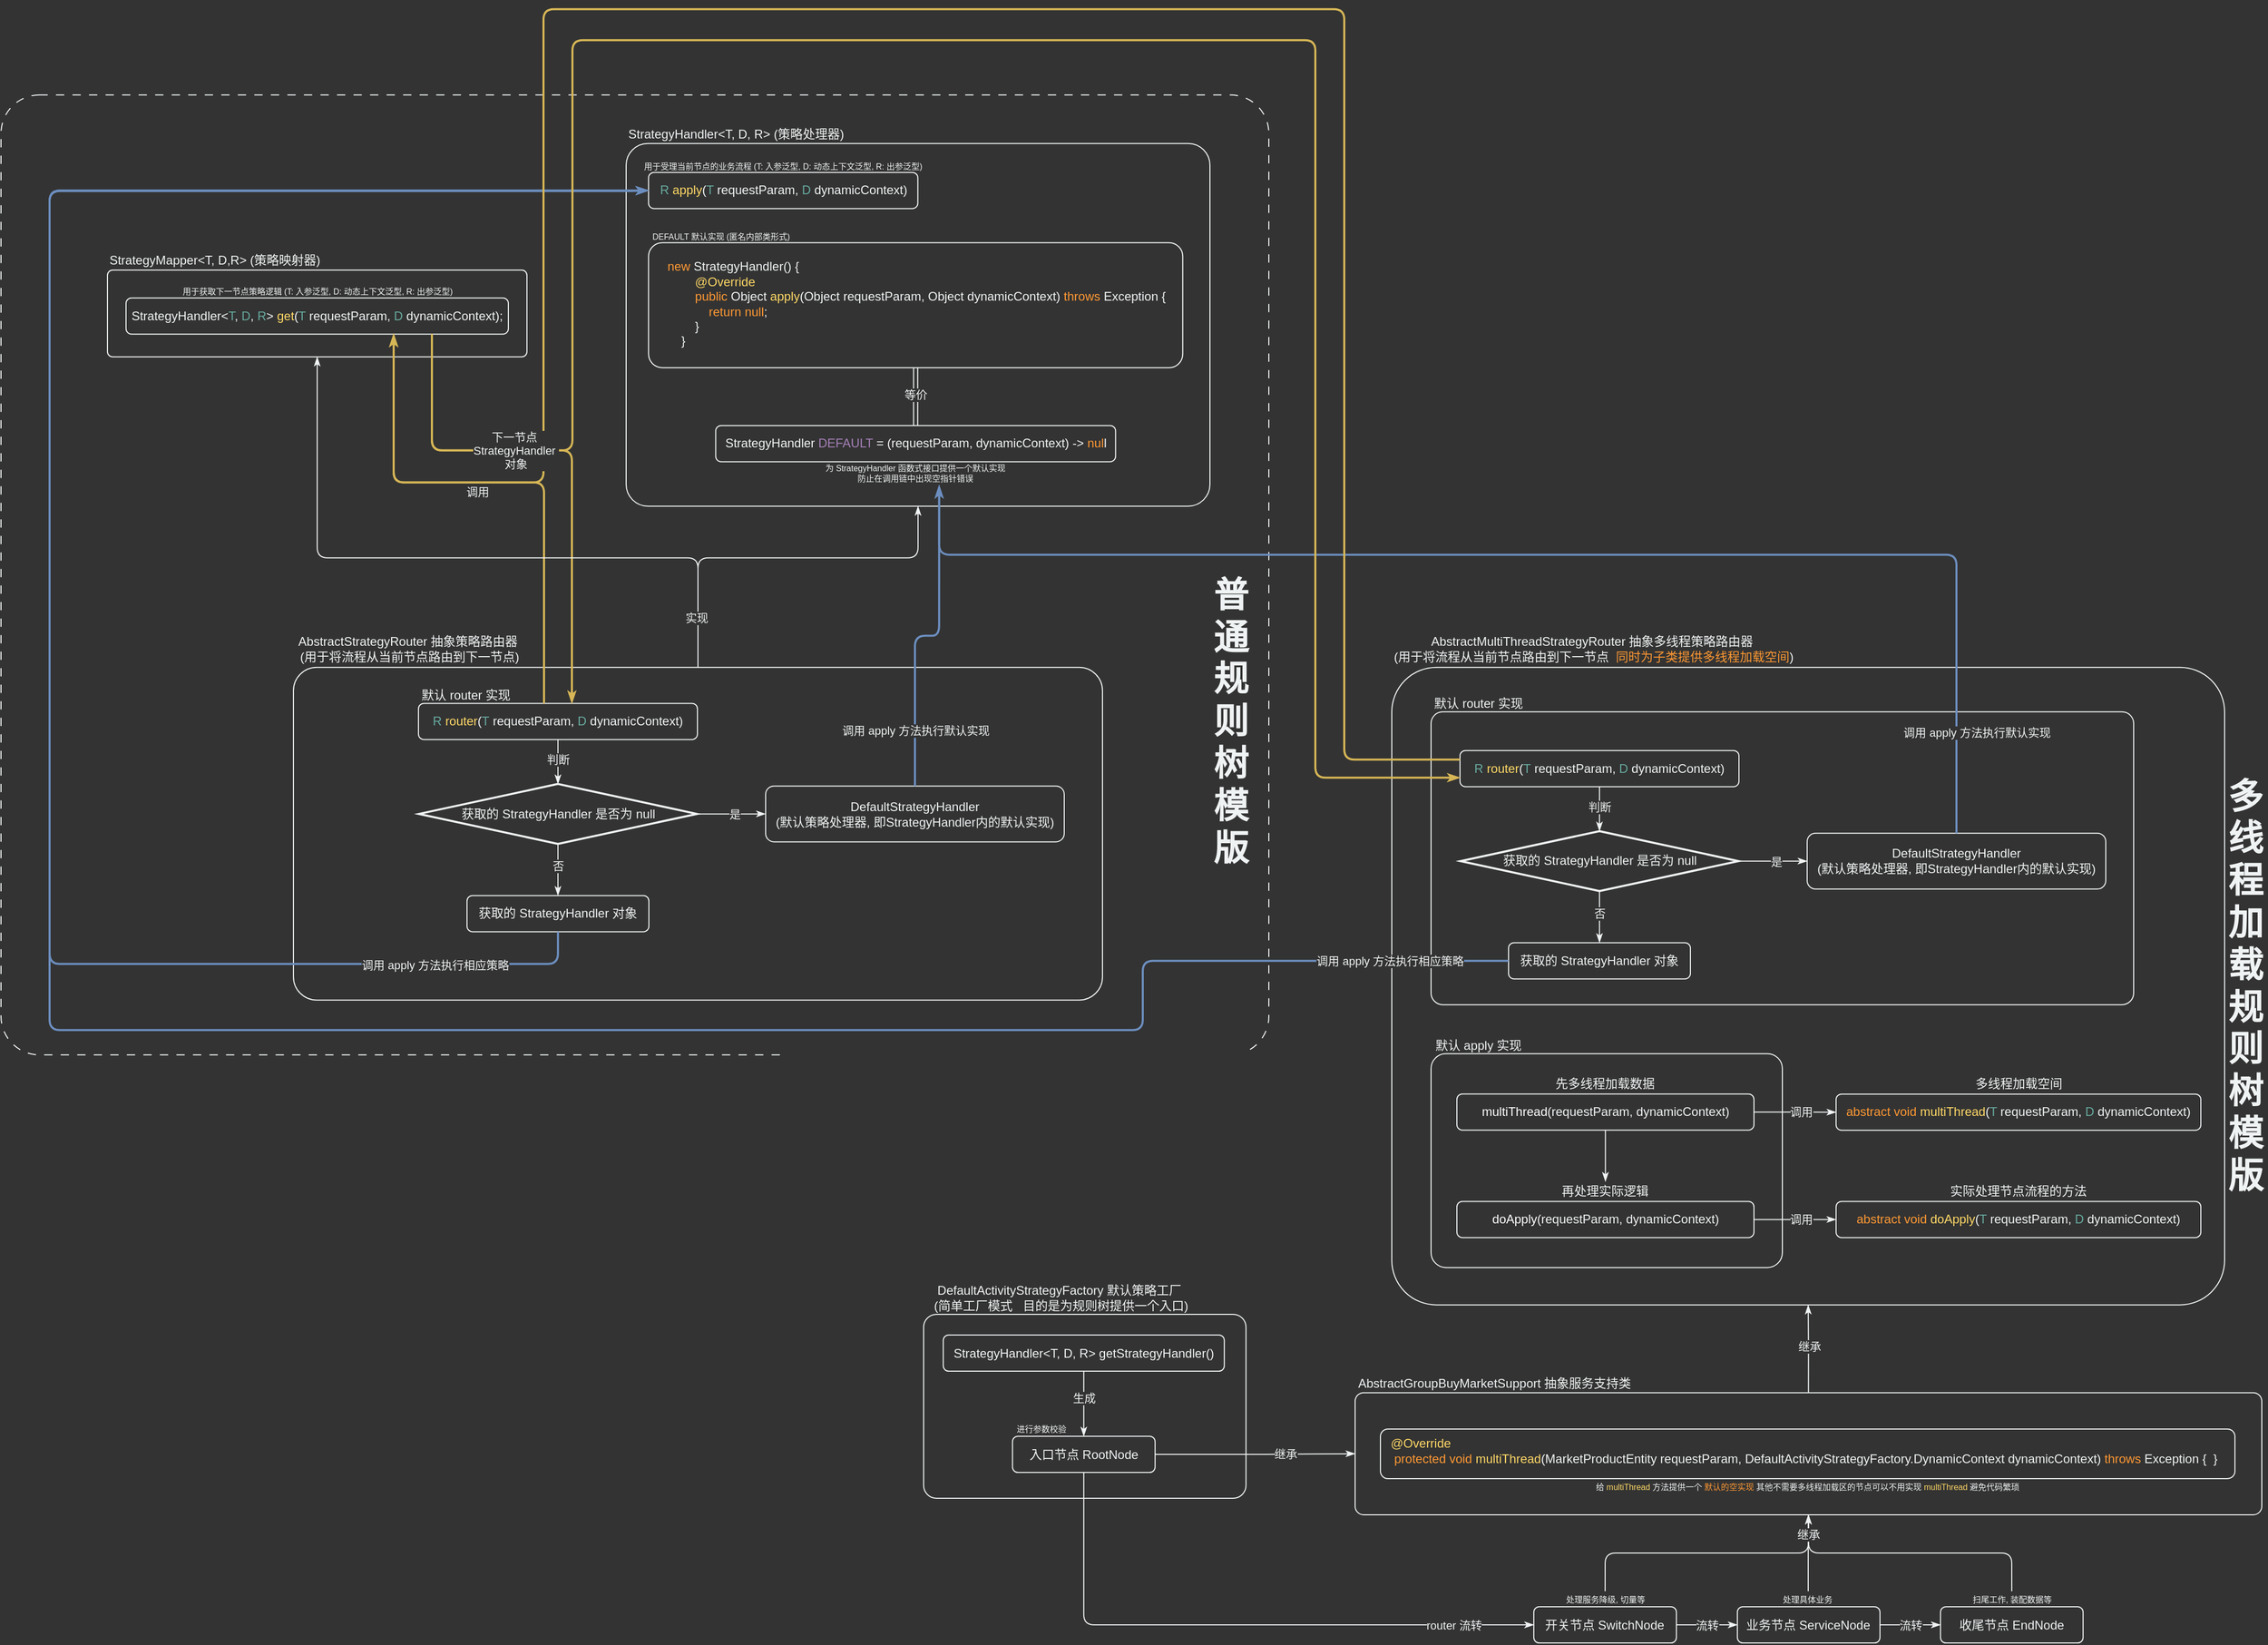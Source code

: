 <mxfile version="26.0.16">
  <diagram name="第 1 页" id="JRYn938LkEZfvZY-TwAn">
    <mxGraphModel dx="691" dy="372" grid="0" gridSize="10" guides="1" tooltips="1" connect="1" arrows="1" fold="1" page="1" pageScale="1" pageWidth="4681" pageHeight="3300" background="#333333" math="0" shadow="0">
      <root>
        <mxCell id="0" />
        <mxCell id="1" parent="0" />
        <mxCell id="boc8Tt4XDwMTKjeh2jhp-72" value="" style="rounded=1;whiteSpace=wrap;html=1;fillStyle=auto;labelBackgroundColor=none;fillColor=light-dark(#333333, #ededed);strokeColor=light-dark(#f0f3f4, #ededed);gradientColor=none;arcSize=7;" vertex="1" parent="1">
          <mxGeometry x="2117" y="917.86" width="806" height="617" as="geometry" />
        </mxCell>
        <mxCell id="boc8Tt4XDwMTKjeh2jhp-53" value="" style="rounded=1;whiteSpace=wrap;html=1;fillStyle=auto;labelBackgroundColor=none;fillColor=light-dark(#333333, #ededed);strokeColor=light-dark(#f0f3f4, #ededed);gradientColor=none;arcSize=4;dashed=1;dashPattern=8 8;" vertex="1" parent="1">
          <mxGeometry x="771" y="363.86" width="1227" height="929" as="geometry" />
        </mxCell>
        <mxCell id="boc8Tt4XDwMTKjeh2jhp-1" value="" style="rounded=1;whiteSpace=wrap;html=1;fillStyle=auto;labelBackgroundColor=none;fillColor=light-dark(#333333, #ededed);strokeColor=light-dark(#f0f3f4, #ededed);gradientColor=none;movable=1;resizable=1;rotatable=1;deletable=1;editable=1;locked=0;connectable=1;arcSize=6;" vertex="1" parent="1">
          <mxGeometry x="874" y="533.36" width="406" height="84" as="geometry" />
        </mxCell>
        <mxCell id="boc8Tt4XDwMTKjeh2jhp-2" value="&lt;font color=&quot;#f0f3f4&quot;&gt;StrategyMapper&amp;lt;T, D,R&amp;gt; (策略映射器)&lt;/font&gt;" style="text;html=1;align=center;verticalAlign=middle;whiteSpace=wrap;rounded=0;" vertex="1" parent="1">
          <mxGeometry x="874" y="515.36" width="208" height="18" as="geometry" />
        </mxCell>
        <mxCell id="boc8Tt4XDwMTKjeh2jhp-6" value="" style="rounded=1;whiteSpace=wrap;html=1;fillStyle=auto;labelBackgroundColor=none;fillColor=light-dark(#333333, #ededed);strokeColor=light-dark(#f0f3f4, #ededed);gradientColor=none;movable=1;resizable=1;rotatable=1;deletable=1;editable=1;locked=0;connectable=1;arcSize=6;" vertex="1" parent="1">
          <mxGeometry x="1376" y="410.86" width="565" height="351" as="geometry" />
        </mxCell>
        <mxCell id="boc8Tt4XDwMTKjeh2jhp-4" value="&lt;font color=&quot;#f0f3f4&quot;&gt;StrategyHandler&amp;lt;T, D, R&amp;gt; (策略处理器)&lt;/font&gt;" style="text;html=1;align=center;verticalAlign=middle;whiteSpace=wrap;rounded=0;" vertex="1" parent="1">
          <mxGeometry x="1376" y="392.86" width="213" height="18" as="geometry" />
        </mxCell>
        <mxCell id="boc8Tt4XDwMTKjeh2jhp-5" value="&lt;font color=&quot;#f0f3f4&quot;&gt;用于获取下一节点策略逻辑 (T: 入参泛型, D: 动态上下文泛型, R: 出参泛型)&lt;/font&gt;" style="text;html=1;align=center;verticalAlign=middle;whiteSpace=wrap;rounded=0;fontSize=8;" vertex="1" parent="1">
          <mxGeometry x="943.5" y="548.36" width="267" height="12" as="geometry" />
        </mxCell>
        <mxCell id="boc8Tt4XDwMTKjeh2jhp-8" value="&lt;span style=&quot;color: rgb(240, 243, 244);&quot;&gt;StrategyHandler&amp;lt;&lt;/span&gt;&lt;span style=&quot;color: rgb(240, 243, 244);&quot;&gt;&lt;font style=&quot;color: rgb(103, 171, 159);&quot;&gt;T&lt;/font&gt;&lt;/span&gt;&lt;span style=&quot;color: rgb(240, 243, 244);&quot;&gt;, &lt;/span&gt;&lt;span style=&quot;color: rgb(240, 243, 244);&quot;&gt;&lt;font style=&quot;color: rgb(103, 171, 159);&quot;&gt;D&lt;/font&gt;&lt;/span&gt;&lt;span style=&quot;color: rgb(240, 243, 244);&quot;&gt;, &lt;/span&gt;&lt;span style=&quot;color: rgb(240, 243, 244);&quot;&gt;&lt;font style=&quot;color: rgb(103, 171, 159);&quot;&gt;R&lt;/font&gt;&lt;/span&gt;&lt;span style=&quot;color: rgb(240, 243, 244);&quot;&gt;&amp;gt; &lt;/span&gt;&lt;span style=&quot;color: rgb(240, 243, 244);&quot;&gt;&lt;font style=&quot;color: rgb(255, 217, 102);&quot;&gt;get&lt;/font&gt;&lt;/span&gt;&lt;span style=&quot;color: rgb(240, 243, 244);&quot;&gt;(&lt;/span&gt;&lt;span style=&quot;color: rgb(240, 243, 244);&quot;&gt;&lt;font style=&quot;color: rgb(103, 171, 159);&quot;&gt;T&lt;/font&gt;&lt;/span&gt;&lt;span style=&quot;color: rgb(240, 243, 244);&quot;&gt; requestParam, &lt;/span&gt;&lt;span style=&quot;color: rgb(240, 243, 244);&quot;&gt;&lt;font style=&quot;color: rgb(103, 171, 159);&quot;&gt;D&lt;/font&gt;&lt;/span&gt;&lt;span style=&quot;color: rgb(240, 243, 244);&quot;&gt; dynamicContext);&lt;/span&gt;" style="rounded=1;whiteSpace=wrap;html=1;fillStyle=auto;labelBackgroundColor=none;fillColor=light-dark(#333333, #ededed);strokeColor=light-dark(#f0f3f4, #ededed);gradientColor=none;points=[[0,0,0,0,0],[0,0.25,0,0,0],[0,0.5,0,0,0],[0,0.75,0,0,0],[0,1,0,0,0],[0.25,0,0,0,0],[0.25,1,0,0,0],[0.5,0,0,0,0],[0.5,1,0,0,0],[0.7,1,0,0,0],[0.75,0,0,0,0],[0.75,1,0,0,0],[0.8,1,0,0,0],[1,0,0,0,0],[1,0.25,0,0,0],[1,0.5,0,0,0],[1,0.75,0,0,0],[1,1,0,0,0]];" vertex="1" parent="1">
          <mxGeometry x="892" y="560.36" width="370" height="35" as="geometry" />
        </mxCell>
        <mxCell id="boc8Tt4XDwMTKjeh2jhp-101" value="" style="rounded=1;whiteSpace=wrap;html=1;fillStyle=auto;labelBackgroundColor=none;fillColor=light-dark(#333333, #ededed);strokeColor=light-dark(#f0f3f4, #ededed);gradientColor=none;arcSize=4;" vertex="1" parent="1">
          <mxGeometry x="2155" y="960.86" width="680" height="283.5" as="geometry" />
        </mxCell>
        <mxCell id="boc8Tt4XDwMTKjeh2jhp-10" value="&lt;span style=&quot;color: rgb(240, 243, 244);&quot;&gt;&lt;font style=&quot;color: rgb(103, 171, 159);&quot;&gt;R&lt;/font&gt;&lt;/span&gt;&lt;span style=&quot;color: rgb(240, 243, 244);&quot;&gt; &lt;/span&gt;&lt;span style=&quot;color: rgb(240, 243, 244);&quot;&gt;&lt;font style=&quot;color: rgb(255, 217, 102);&quot;&gt;apply&lt;/font&gt;&lt;/span&gt;&lt;span style=&quot;color: rgb(240, 243, 244);&quot;&gt;(&lt;/span&gt;&lt;span style=&quot;color: rgb(240, 243, 244);&quot;&gt;&lt;font style=&quot;color: rgb(103, 171, 159);&quot;&gt;T&lt;/font&gt;&lt;/span&gt;&lt;span style=&quot;color: rgb(240, 243, 244);&quot;&gt; requestParam, &lt;/span&gt;&lt;span style=&quot;color: rgb(240, 243, 244);&quot;&gt;&lt;font style=&quot;color: rgb(103, 171, 159);&quot;&gt;D&lt;/font&gt;&lt;/span&gt;&lt;span style=&quot;color: rgb(240, 243, 244);&quot;&gt; dynamicContext)&lt;/span&gt;" style="rounded=1;whiteSpace=wrap;html=1;fillStyle=auto;labelBackgroundColor=none;fillColor=light-dark(#333333, #ededed);strokeColor=light-dark(#f0f3f4, #ededed);gradientColor=none;" vertex="1" parent="1">
          <mxGeometry x="1397.68" y="438.86" width="260.62" height="35" as="geometry" />
        </mxCell>
        <mxCell id="boc8Tt4XDwMTKjeh2jhp-11" value="&lt;font color=&quot;#f0f3f4&quot;&gt;用于受理当前节点的业务流程&amp;nbsp;(T: 入参泛型, D: 动态上下文泛型, R: 出参泛型)&lt;/font&gt;" style="text;html=1;align=center;verticalAlign=middle;whiteSpace=wrap;rounded=0;fontSize=8;" vertex="1" parent="1">
          <mxGeometry x="1392.09" y="426.86" width="271.81" height="12" as="geometry" />
        </mxCell>
        <mxCell id="boc8Tt4XDwMTKjeh2jhp-13" value="&lt;font color=&quot;#f0f3f4&quot;&gt;DEFAULT 默认实现 (匿名内部类形式)&lt;/font&gt;" style="text;html=1;align=center;verticalAlign=middle;whiteSpace=wrap;rounded=0;fontSize=8;" vertex="1" parent="1">
          <mxGeometry x="1397.68" y="494.86" width="140" height="12" as="geometry" />
        </mxCell>
        <mxCell id="boc8Tt4XDwMTKjeh2jhp-16" value="&lt;blockquote style=&quot;margin: 0 0 0 40px; border: none; padding: 0px;&quot;&gt;&lt;br&gt;&lt;/blockquote&gt;" style="rounded=1;whiteSpace=wrap;html=1;fillStyle=auto;labelBackgroundColor=none;fillColor=light-dark(#333333, #ededed);strokeColor=light-dark(#f0f3f4, #ededed);gradientColor=none;align=left;arcSize=11;" vertex="1" parent="1">
          <mxGeometry x="1397.68" y="506.86" width="517" height="121" as="geometry" />
        </mxCell>
        <mxCell id="boc8Tt4XDwMTKjeh2jhp-17" value="&lt;div&gt;&lt;font style=&quot;color: rgb(255, 153, 51);&quot;&gt;new&lt;/font&gt;&lt;font color=&quot;#f0f3f4&quot;&gt; StrategyHandler() {&lt;/font&gt;&lt;/div&gt;&lt;div&gt;&lt;font color=&quot;#f0f3f4&quot;&gt;&amp;nbsp; &amp;nbsp; &amp;nbsp; &amp;nbsp; &lt;/font&gt;&lt;font style=&quot;color: rgb(255, 217, 102);&quot;&gt;@Override&lt;/font&gt;&lt;/div&gt;&lt;div&gt;&lt;font color=&quot;#f0f3f4&quot;&gt;&amp;nbsp; &amp;nbsp; &amp;nbsp; &amp;nbsp; &lt;/font&gt;&lt;font style=&quot;color: rgb(255, 153, 51);&quot;&gt;public&lt;/font&gt;&lt;font color=&quot;#f0f3f4&quot;&gt; Object &lt;/font&gt;&lt;font style=&quot;color: rgb(255, 217, 102);&quot;&gt;apply&lt;/font&gt;&lt;font color=&quot;#f0f3f4&quot;&gt;(Object requestParam, Object dynamicContext) &lt;/font&gt;&lt;font style=&quot;color: rgb(255, 153, 51);&quot;&gt;throws&lt;/font&gt;&lt;font color=&quot;#f0f3f4&quot;&gt; Exception {&lt;/font&gt;&lt;/div&gt;&lt;div&gt;&lt;font color=&quot;#f0f3f4&quot;&gt;&amp;nbsp; &amp;nbsp; &amp;nbsp; &amp;nbsp; &amp;nbsp; &amp;nbsp; &lt;/font&gt;&lt;font style=&quot;color: rgb(255, 153, 51);&quot;&gt;return null&lt;/font&gt;&lt;font color=&quot;#f0f3f4&quot;&gt;;&lt;/font&gt;&lt;/div&gt;&lt;div&gt;&lt;font color=&quot;#f0f3f4&quot;&gt;&amp;nbsp; &amp;nbsp; &amp;nbsp; &amp;nbsp; }&lt;/font&gt;&lt;/div&gt;&lt;div&gt;&lt;font color=&quot;#f0f3f4&quot;&gt;&amp;nbsp; &amp;nbsp; }&lt;/font&gt;&lt;/div&gt;" style="text;html=1;align=left;verticalAlign=middle;whiteSpace=wrap;rounded=0;" vertex="1" parent="1">
          <mxGeometry x="1413.68" y="520.86" width="493" height="91" as="geometry" />
        </mxCell>
        <mxCell id="boc8Tt4XDwMTKjeh2jhp-18" value="&lt;span style=&quot;color: rgb(240, 243, 244);&quot;&gt;StrategyHandler &lt;/span&gt;&lt;span style=&quot;color: rgb(240, 243, 244);&quot;&gt;&lt;font style=&quot;color: rgb(166, 128, 184);&quot;&gt;DEFAULT&lt;/font&gt;&lt;/span&gt;&lt;span style=&quot;color: rgb(240, 243, 244);&quot;&gt; = (requestParam, dynamicContext) -&amp;gt; &lt;/span&gt;&lt;span style=&quot;color: rgb(240, 243, 244);&quot;&gt;&lt;font style=&quot;color: rgb(255, 153, 51);&quot;&gt;nul&lt;/font&gt;&lt;/span&gt;&lt;span style=&quot;color: rgb(240, 243, 244);&quot;&gt;l&lt;/span&gt;" style="rounded=1;whiteSpace=wrap;html=1;fillStyle=auto;labelBackgroundColor=none;fillColor=light-dark(#333333, #ededed);strokeColor=light-dark(#f0f3f4, #ededed);gradientColor=none;" vertex="1" parent="1">
          <mxGeometry x="1462.68" y="683.86" width="387" height="35" as="geometry" />
        </mxCell>
        <mxCell id="boc8Tt4XDwMTKjeh2jhp-19" style="edgeStyle=orthogonalEdgeStyle;rounded=0;orthogonalLoop=1;jettySize=auto;html=1;exitX=0.5;exitY=1;exitDx=0;exitDy=0;strokeColor=#F0F3F4;curved=0;endArrow=classicThin;endFill=1;entryX=0.5;entryY=0;entryDx=0;entryDy=0;shape=link;" edge="1" parent="1" source="boc8Tt4XDwMTKjeh2jhp-16" target="boc8Tt4XDwMTKjeh2jhp-18">
          <mxGeometry relative="1" as="geometry">
            <mxPoint x="1542.68" y="698.86" as="sourcePoint" />
            <mxPoint x="1632.68" y="752.86" as="targetPoint" />
          </mxGeometry>
        </mxCell>
        <mxCell id="boc8Tt4XDwMTKjeh2jhp-20" value="等价" style="edgeLabel;html=1;align=center;verticalAlign=middle;resizable=0;points=[];labelBackgroundColor=light-dark(#333333, #ededed);fontColor=#F0F3F4;" vertex="1" connectable="0" parent="boc8Tt4XDwMTKjeh2jhp-19">
          <mxGeometry x="-0.297" relative="1" as="geometry">
            <mxPoint y="6" as="offset" />
          </mxGeometry>
        </mxCell>
        <mxCell id="boc8Tt4XDwMTKjeh2jhp-21" value="&lt;font color=&quot;#f0f3f4&quot;&gt;为 StrategyHandler 函数式接口提供一个默认实现&lt;/font&gt;&lt;div&gt;&lt;font color=&quot;#f0f3f4&quot;&gt;防止在调用链中出现空指针错误&lt;/font&gt;&lt;/div&gt;" style="text;html=1;align=center;verticalAlign=middle;whiteSpace=wrap;rounded=0;fontSize=8;points=[[0,0,0,0,0],[0,0.25,0,0,0],[0,0.5,0,0,0],[0,0.75,0,0,0],[0,1,0,0,0],[0.25,0,0,0,0],[0.25,1,0,0,0],[0.5,0,0,0,0],[0.5,1,0,0,0],[0.6,1,0,0,0],[0.75,0,0,0,0],[0.75,1,0,0,0],[1,0,0,0,0],[1,0.25,0,0,0],[1,0.5,0,0,0],[1,0.75,0,0,0],[1,1,0,0,0]];" vertex="1" parent="1">
          <mxGeometry x="1542.43" y="718.86" width="227.5" height="23" as="geometry" />
        </mxCell>
        <mxCell id="boc8Tt4XDwMTKjeh2jhp-22" value="" style="rounded=1;whiteSpace=wrap;html=1;fillStyle=auto;labelBackgroundColor=none;fillColor=light-dark(#333333, #ededed);strokeColor=light-dark(#f0f3f4, #ededed);gradientColor=none;arcSize=7;" vertex="1" parent="1">
          <mxGeometry x="1054" y="917.86" width="783" height="322" as="geometry" />
        </mxCell>
        <mxCell id="boc8Tt4XDwMTKjeh2jhp-23" value="&lt;font color=&quot;#f0f3f4&quot;&gt;AbstractStrategyRouter 抽象策略路由器&amp;nbsp;&lt;/font&gt;&lt;div&gt;&lt;font color=&quot;#f0f3f4&quot;&gt;(用于将流程从当前节点路由到下一节点)&lt;/font&gt;&lt;/div&gt;" style="text;html=1;align=center;verticalAlign=middle;whiteSpace=wrap;rounded=0;" vertex="1" parent="1">
          <mxGeometry x="1054" y="882.86" width="225" height="35" as="geometry" />
        </mxCell>
        <mxCell id="boc8Tt4XDwMTKjeh2jhp-24" value="&lt;span style=&quot;color: rgb(240, 243, 244);&quot;&gt;DefaultStrategyHandler&lt;/span&gt;&lt;div&gt;&lt;span style=&quot;color: rgb(240, 243, 244);&quot;&gt;(默认策略处理器, 即StrategyHandler内的默认实现)&lt;/span&gt;&lt;/div&gt;" style="rounded=1;whiteSpace=wrap;html=1;fillStyle=auto;labelBackgroundColor=none;fillColor=light-dark(#333333, #ededed);strokeColor=light-dark(#f0f3f4, #ededed);gradientColor=none;" vertex="1" parent="1">
          <mxGeometry x="1511" y="1032.69" width="289" height="54" as="geometry" />
        </mxCell>
        <mxCell id="boc8Tt4XDwMTKjeh2jhp-25" value="&lt;span style=&quot;color: rgb(240, 243, 244);&quot;&gt;&lt;font style=&quot;color: rgb(103, 171, 159);&quot;&gt;R&lt;/font&gt;&lt;/span&gt;&lt;span style=&quot;color: rgb(240, 243, 244);&quot;&gt;&amp;nbsp;&lt;/span&gt;&lt;span style=&quot;color: rgb(240, 243, 244);&quot;&gt;&lt;font style=&quot;color: rgb(255, 217, 102);&quot;&gt;router&lt;/font&gt;&lt;/span&gt;&lt;span style=&quot;color: rgb(240, 243, 244);&quot;&gt;(&lt;/span&gt;&lt;span style=&quot;color: rgb(240, 243, 244);&quot;&gt;&lt;font style=&quot;color: rgb(103, 171, 159);&quot;&gt;T&lt;/font&gt;&lt;/span&gt;&lt;span style=&quot;color: rgb(240, 243, 244);&quot;&gt;&amp;nbsp;requestParam,&amp;nbsp;&lt;/span&gt;&lt;span style=&quot;color: rgb(240, 243, 244);&quot;&gt;&lt;font style=&quot;color: rgb(103, 171, 159);&quot;&gt;D&lt;/font&gt;&lt;/span&gt;&lt;span style=&quot;color: rgb(240, 243, 244);&quot;&gt;&amp;nbsp;dynamicContext)&lt;/span&gt;" style="rounded=1;whiteSpace=wrap;html=1;fillStyle=auto;labelBackgroundColor=none;fillColor=light-dark(#333333, #ededed);strokeColor=light-dark(#f0f3f4, #ededed);gradientColor=none;points=[[0,0,0,0,0],[0,0.25,0,0,0],[0,0.5,0,0,0],[0,0.75,0,0,0],[0,1,0,0,0],[0.25,0,0,0,0],[0.25,1,0,0,0],[0.45,0,0,0,0],[0.5,0,0,0,0],[0.5,1,0,0,0],[0.55,0,0,0,0],[0.75,0,0,0,0],[0.75,1,0,0,0],[1,0,0,0,0],[1,0.25,0,0,0],[1,0.5,0,0,0],[1,0.75,0,0,0],[1,1,0,0,0]];" vertex="1" parent="1">
          <mxGeometry x="1175" y="952.69" width="270" height="35" as="geometry" />
        </mxCell>
        <mxCell id="boc8Tt4XDwMTKjeh2jhp-26" value="&lt;font color=&quot;#f0f3f4&quot;&gt;普通规则树模版&lt;/font&gt;" style="text;html=1;align=center;verticalAlign=middle;whiteSpace=wrap;rounded=0;fontSize=34;fontStyle=1" vertex="1" parent="1">
          <mxGeometry x="1941" y="825.69" width="41" height="289" as="geometry" />
        </mxCell>
        <mxCell id="boc8Tt4XDwMTKjeh2jhp-31" style="edgeStyle=orthogonalEdgeStyle;rounded=1;orthogonalLoop=1;jettySize=auto;html=1;strokeColor=#d6b656;curved=0;endArrow=classicThin;endFill=1;entryX=0.7;entryY=1;entryDx=0;entryDy=0;entryPerimeter=0;exitX=0.45;exitY=0;exitDx=0;exitDy=0;exitPerimeter=0;fillColor=#fff2cc;strokeWidth=2;" edge="1" parent="1" source="boc8Tt4XDwMTKjeh2jhp-25" target="boc8Tt4XDwMTKjeh2jhp-8">
          <mxGeometry relative="1" as="geometry">
            <mxPoint x="975" y="723.86" as="sourcePoint" />
            <mxPoint x="1065" y="777.86" as="targetPoint" />
            <Array as="points">
              <mxPoint x="1297" y="738.86" />
              <mxPoint x="1151" y="738.86" />
            </Array>
          </mxGeometry>
        </mxCell>
        <mxCell id="boc8Tt4XDwMTKjeh2jhp-33" style="edgeStyle=orthogonalEdgeStyle;rounded=1;orthogonalLoop=1;jettySize=auto;html=1;strokeColor=#d6b656;curved=0;endArrow=classicThin;endFill=1;entryX=0.55;entryY=0;entryDx=0;entryDy=0;exitX=0.8;exitY=1;exitDx=0;exitDy=0;exitPerimeter=0;entryPerimeter=0;fillColor=#fff2cc;strokeWidth=2;" edge="1" parent="1" source="boc8Tt4XDwMTKjeh2jhp-8" target="boc8Tt4XDwMTKjeh2jhp-25">
          <mxGeometry relative="1" as="geometry">
            <mxPoint x="1196.9" y="595.2" as="sourcePoint" />
            <mxPoint x="966" y="865.53" as="targetPoint" />
            <Array as="points">
              <mxPoint x="1188" y="707.86" />
              <mxPoint x="1324" y="707.86" />
            </Array>
          </mxGeometry>
        </mxCell>
        <mxCell id="boc8Tt4XDwMTKjeh2jhp-35" value="&lt;font style=&quot;color: rgb(240, 243, 244);&quot;&gt;获取的 StrategyHandler 是否为 null&lt;/font&gt;" style="strokeWidth=2;html=1;shape=mxgraph.flowchart.decision;whiteSpace=wrap;rounded=1;align=center;verticalAlign=middle;fontFamily=Helvetica;fontSize=12;fontColor=default;fillColor=light-dark(#333333, #ededed);gradientColor=none;fillStyle=auto;strokeColor=light-dark(#f0f3f4, #ededed);labelBackgroundColor=none;" vertex="1" parent="1">
          <mxGeometry x="1175.5" y="1030.69" width="269" height="58" as="geometry" />
        </mxCell>
        <mxCell id="boc8Tt4XDwMTKjeh2jhp-36" style="edgeStyle=orthogonalEdgeStyle;rounded=1;orthogonalLoop=1;jettySize=auto;html=1;strokeColor=#F0F3F4;curved=0;endArrow=classicThin;endFill=1;exitX=1;exitY=0.5;exitDx=0;exitDy=0;exitPerimeter=0;entryX=0;entryY=0.5;entryDx=0;entryDy=0;" edge="1" parent="1" source="boc8Tt4XDwMTKjeh2jhp-35" target="boc8Tt4XDwMTKjeh2jhp-24">
          <mxGeometry relative="1" as="geometry">
            <mxPoint x="1320" y="962.69" as="sourcePoint" />
            <mxPoint x="1556" y="935.69" as="targetPoint" />
          </mxGeometry>
        </mxCell>
        <mxCell id="boc8Tt4XDwMTKjeh2jhp-37" value="是" style="edgeLabel;html=1;align=center;verticalAlign=middle;resizable=0;points=[];labelBackgroundColor=light-dark(#333333, #ededed);fontColor=#F0F3F4;" vertex="1" connectable="0" parent="boc8Tt4XDwMTKjeh2jhp-36">
          <mxGeometry x="-0.297" relative="1" as="geometry">
            <mxPoint x="13" as="offset" />
          </mxGeometry>
        </mxCell>
        <mxCell id="boc8Tt4XDwMTKjeh2jhp-38" style="edgeStyle=orthogonalEdgeStyle;rounded=1;orthogonalLoop=1;jettySize=auto;html=1;strokeColor=#6c8ebf;curved=0;endArrow=classicThin;endFill=1;entryX=0.6;entryY=1;entryDx=0;entryDy=0;fillColor=#dae8fc;strokeWidth=2;entryPerimeter=0;" edge="1" parent="1" source="boc8Tt4XDwMTKjeh2jhp-24" target="boc8Tt4XDwMTKjeh2jhp-21">
          <mxGeometry relative="1" as="geometry">
            <mxPoint x="1573" y="912.86" as="sourcePoint" />
            <mxPoint x="1639" y="912.86" as="targetPoint" />
          </mxGeometry>
        </mxCell>
        <mxCell id="boc8Tt4XDwMTKjeh2jhp-39" value="调用 apply 方法执行默认实现" style="edgeLabel;html=1;align=center;verticalAlign=middle;resizable=0;points=[];labelBackgroundColor=light-dark(#333333, #ededed);fontColor=#F0F3F4;" vertex="1" connectable="0" parent="boc8Tt4XDwMTKjeh2jhp-38">
          <mxGeometry x="-0.297" relative="1" as="geometry">
            <mxPoint y="57" as="offset" />
          </mxGeometry>
        </mxCell>
        <mxCell id="boc8Tt4XDwMTKjeh2jhp-41" style="edgeStyle=orthogonalEdgeStyle;rounded=1;orthogonalLoop=1;jettySize=auto;html=1;strokeColor=#F0F3F4;curved=0;endArrow=classicThin;endFill=1;exitX=0.5;exitY=1;exitDx=0;exitDy=0;entryX=0.5;entryY=0;entryDx=0;entryDy=0;entryPerimeter=0;" edge="1" parent="1" source="boc8Tt4XDwMTKjeh2jhp-25" target="boc8Tt4XDwMTKjeh2jhp-35">
          <mxGeometry relative="1" as="geometry">
            <mxPoint x="1455" y="1059.69" as="sourcePoint" />
            <mxPoint x="1521" y="1059.69" as="targetPoint" />
          </mxGeometry>
        </mxCell>
        <mxCell id="boc8Tt4XDwMTKjeh2jhp-42" value="判断" style="edgeLabel;html=1;align=center;verticalAlign=middle;resizable=0;points=[];labelBackgroundColor=light-dark(#333333, #ededed);fontColor=#F0F3F4;" vertex="1" connectable="0" parent="boc8Tt4XDwMTKjeh2jhp-41">
          <mxGeometry x="-0.297" relative="1" as="geometry">
            <mxPoint y="4" as="offset" />
          </mxGeometry>
        </mxCell>
        <mxCell id="boc8Tt4XDwMTKjeh2jhp-43" style="edgeStyle=orthogonalEdgeStyle;rounded=1;orthogonalLoop=1;jettySize=auto;html=1;strokeColor=#F0F3F4;curved=0;endArrow=classicThin;endFill=1;exitX=0.5;exitY=1;exitDx=0;exitDy=0;exitPerimeter=0;entryX=0.5;entryY=0;entryDx=0;entryDy=0;" edge="1" parent="1" source="boc8Tt4XDwMTKjeh2jhp-35" target="boc8Tt4XDwMTKjeh2jhp-45">
          <mxGeometry relative="1" as="geometry">
            <mxPoint x="1319" y="1147.69" as="sourcePoint" />
            <mxPoint x="1386" y="1147.69" as="targetPoint" />
          </mxGeometry>
        </mxCell>
        <mxCell id="boc8Tt4XDwMTKjeh2jhp-44" value="否" style="edgeLabel;html=1;align=center;verticalAlign=middle;resizable=0;points=[];labelBackgroundColor=light-dark(#333333, #ededed);fontColor=#F0F3F4;" vertex="1" connectable="0" parent="boc8Tt4XDwMTKjeh2jhp-43">
          <mxGeometry x="-0.297" relative="1" as="geometry">
            <mxPoint y="4" as="offset" />
          </mxGeometry>
        </mxCell>
        <mxCell id="boc8Tt4XDwMTKjeh2jhp-45" value="&lt;span style=&quot;color: rgb(240, 243, 244);&quot;&gt;获取的 StrategyHandler 对象&lt;/span&gt;" style="rounded=1;whiteSpace=wrap;html=1;fillStyle=auto;labelBackgroundColor=none;fillColor=light-dark(#333333, #ededed);strokeColor=light-dark(#f0f3f4, #ededed);gradientColor=none;" vertex="1" parent="1">
          <mxGeometry x="1222" y="1138.69" width="176" height="35" as="geometry" />
        </mxCell>
        <mxCell id="boc8Tt4XDwMTKjeh2jhp-46" style="edgeStyle=orthogonalEdgeStyle;rounded=1;orthogonalLoop=1;jettySize=auto;html=1;strokeColor=#6c8ebf;curved=0;endArrow=classicThin;endFill=1;exitX=0.5;exitY=1;exitDx=0;exitDy=0;entryX=0;entryY=0.5;entryDx=0;entryDy=0;fillColor=#dae8fc;strokeWidth=2;" edge="1" parent="1" source="boc8Tt4XDwMTKjeh2jhp-45" target="boc8Tt4XDwMTKjeh2jhp-10">
          <mxGeometry relative="1" as="geometry">
            <mxPoint x="1325" y="1038.86" as="sourcePoint" />
            <mxPoint x="1351" y="474.86" as="targetPoint" />
            <Array as="points">
              <mxPoint x="1310" y="1204.86" />
              <mxPoint x="818" y="1204.86" />
              <mxPoint x="818" y="456.86" />
              <mxPoint x="1378" y="456.86" />
            </Array>
          </mxGeometry>
        </mxCell>
        <mxCell id="boc8Tt4XDwMTKjeh2jhp-47" value="调用 apply 方法执行相应策略" style="edgeLabel;html=1;align=center;verticalAlign=middle;resizable=0;points=[];labelBackgroundColor=light-dark(#333333, #ededed);fontColor=#F0F3F4;" vertex="1" connectable="0" parent="boc8Tt4XDwMTKjeh2jhp-46">
          <mxGeometry x="-0.297" relative="1" as="geometry">
            <mxPoint x="373" y="128" as="offset" />
          </mxGeometry>
        </mxCell>
        <mxCell id="boc8Tt4XDwMTKjeh2jhp-49" style="edgeStyle=orthogonalEdgeStyle;rounded=1;orthogonalLoop=1;jettySize=auto;html=1;strokeColor=#F0F3F4;curved=0;endArrow=classicThin;endFill=1;entryX=0.5;entryY=1;entryDx=0;entryDy=0;" edge="1" parent="1" source="boc8Tt4XDwMTKjeh2jhp-22" target="boc8Tt4XDwMTKjeh2jhp-1">
          <mxGeometry relative="1" as="geometry">
            <mxPoint x="1427" y="873.86" as="sourcePoint" />
            <mxPoint x="1427" y="923.86" as="targetPoint" />
            <Array as="points">
              <mxPoint x="1446" y="811.86" />
              <mxPoint x="1077" y="811.86" />
            </Array>
          </mxGeometry>
        </mxCell>
        <mxCell id="boc8Tt4XDwMTKjeh2jhp-51" style="edgeStyle=orthogonalEdgeStyle;rounded=1;orthogonalLoop=1;jettySize=auto;html=1;strokeColor=#F0F3F4;curved=0;endArrow=classicThin;endFill=1;entryX=0.5;entryY=1;entryDx=0;entryDy=0;exitX=0.5;exitY=0;exitDx=0;exitDy=0;" edge="1" parent="1" source="boc8Tt4XDwMTKjeh2jhp-22" target="boc8Tt4XDwMTKjeh2jhp-6">
          <mxGeometry relative="1" as="geometry">
            <mxPoint x="1456" y="955.86" as="sourcePoint" />
            <mxPoint x="1567" y="831.86" as="targetPoint" />
            <Array as="points">
              <mxPoint x="1446" y="811.86" />
              <mxPoint x="1659" y="811.86" />
            </Array>
          </mxGeometry>
        </mxCell>
        <mxCell id="boc8Tt4XDwMTKjeh2jhp-52" value="实现" style="edgeLabel;html=1;align=center;verticalAlign=middle;resizable=0;points=[];labelBackgroundColor=light-dark(#333333, #ededed);fontColor=#F0F3F4;" vertex="1" connectable="0" parent="boc8Tt4XDwMTKjeh2jhp-51">
          <mxGeometry x="-0.297" relative="1" as="geometry">
            <mxPoint x="-25" y="58" as="offset" />
          </mxGeometry>
        </mxCell>
        <mxCell id="boc8Tt4XDwMTKjeh2jhp-54" value="" style="rounded=1;whiteSpace=wrap;html=1;fillStyle=auto;labelBackgroundColor=none;fillColor=light-dark(#333333, #ededed);strokeColor=light-dark(#f0f3f4, #ededed);gradientColor=none;arcSize=7;" vertex="1" parent="1">
          <mxGeometry x="2081.5" y="1619.86" width="877.5" height="118.14" as="geometry" />
        </mxCell>
        <mxCell id="boc8Tt4XDwMTKjeh2jhp-55" value="&lt;font color=&quot;#f0f3f4&quot;&gt;AbstractGroupBuyMarketSupport 抽象服务支持类&lt;/font&gt;" style="text;html=1;align=center;verticalAlign=middle;whiteSpace=wrap;rounded=0;" vertex="1" parent="1">
          <mxGeometry x="2081.5" y="1601.86" width="269" height="18" as="geometry" />
        </mxCell>
        <mxCell id="boc8Tt4XDwMTKjeh2jhp-56" style="edgeStyle=orthogonalEdgeStyle;rounded=1;orthogonalLoop=1;jettySize=auto;html=1;strokeColor=#F0F3F4;curved=0;endArrow=classicThin;endFill=1;exitX=0.5;exitY=0;exitDx=0;exitDy=0;" edge="1" parent="1" source="boc8Tt4XDwMTKjeh2jhp-54" target="boc8Tt4XDwMTKjeh2jhp-72">
          <mxGeometry relative="1" as="geometry">
            <mxPoint x="1421.48" y="1464.86" as="sourcePoint" />
            <mxPoint x="1634.48" y="1308.86" as="targetPoint" />
          </mxGeometry>
        </mxCell>
        <mxCell id="boc8Tt4XDwMTKjeh2jhp-57" value="继承" style="edgeLabel;html=1;align=center;verticalAlign=middle;resizable=0;points=[];labelBackgroundColor=light-dark(#333333, #ededed);fontColor=#F0F3F4;" vertex="1" connectable="0" parent="boc8Tt4XDwMTKjeh2jhp-56">
          <mxGeometry x="-0.297" relative="1" as="geometry">
            <mxPoint y="-15" as="offset" />
          </mxGeometry>
        </mxCell>
        <mxCell id="boc8Tt4XDwMTKjeh2jhp-58" value="" style="rounded=1;whiteSpace=wrap;html=1;fillStyle=auto;labelBackgroundColor=none;fillColor=light-dark(#333333, #ededed);strokeColor=light-dark(#f0f3f4, #ededed);gradientColor=none;arcSize=7;" vertex="1" parent="1">
          <mxGeometry x="1663.9" y="1544.0" width="312" height="178" as="geometry" />
        </mxCell>
        <mxCell id="boc8Tt4XDwMTKjeh2jhp-59" value="&lt;font color=&quot;#f0f3f4&quot;&gt;DefaultActivityStrategyFactory 默认策略工厂&amp;nbsp;&lt;/font&gt;&lt;div&gt;&lt;font color=&quot;#f0f3f4&quot;&gt;(简单工厂模式&amp;nbsp; &amp;nbsp;目的是为规则树提供一个入口)&lt;/font&gt;&lt;/div&gt;" style="text;html=1;align=center;verticalAlign=middle;whiteSpace=wrap;rounded=0;" vertex="1" parent="1">
          <mxGeometry x="1663.9" y="1511.0" width="266" height="33" as="geometry" />
        </mxCell>
        <mxCell id="boc8Tt4XDwMTKjeh2jhp-60" value="&lt;span style=&quot;color: rgb(240, 243, 244);&quot;&gt;StrategyHandler&amp;lt;T, D, R&amp;gt; getStrategyHandler()&lt;/span&gt;" style="rounded=1;whiteSpace=wrap;html=1;fillStyle=auto;labelBackgroundColor=none;fillColor=light-dark(#333333, #ededed);strokeColor=light-dark(#f0f3f4, #ededed);gradientColor=none;points=[[0,0,0,0,0],[0,0.25,0,0,0],[0,0.5,0,0,0],[0,0.75,0,0,0],[0,1,0,0,0],[0.25,0,0,0,0],[0.25,1,0,0,0],[0.45,0,0,0,0],[0.5,0,0,0,0],[0.5,1,0,0,0],[0.55,0,0,0,0],[0.75,0,0,0,0],[0.75,1,0,0,0],[1,0,0,0,0],[1,0.25,0,0,0],[1,0.5,0,0,0],[1,0.75,0,0,0],[1,1,0,0,0]];" vertex="1" parent="1">
          <mxGeometry x="1682.9" y="1564.0" width="272" height="35" as="geometry" />
        </mxCell>
        <mxCell id="boc8Tt4XDwMTKjeh2jhp-61" value="&lt;font color=&quot;#f0f3f4&quot;&gt;入口节点 RootNode&lt;/font&gt;" style="rounded=1;whiteSpace=wrap;html=1;fillStyle=auto;labelBackgroundColor=none;fillColor=light-dark(#333333, #ededed);strokeColor=light-dark(#f0f3f4, #ededed);gradientColor=none;points=[[0,0,0,0,0],[0,0.25,0,0,0],[0,0.5,0,0,0],[0,0.75,0,0,0],[0,1,0,0,0],[0.25,0,0,0,0],[0.25,1,0,0,0],[0.45,0,0,0,0],[0.5,0,0,0,0],[0.5,1,0,0,0],[0.55,0,0,0,0],[0.75,0,0,0,0],[0.75,1,0,0,0],[1,0,0,0,0],[1,0.25,0,0,0],[1,0.5,0,0,0],[1,0.75,0,0,0],[1,1,0,0,0]];" vertex="1" parent="1">
          <mxGeometry x="1749.9" y="1662.0" width="138" height="35" as="geometry" />
        </mxCell>
        <mxCell id="boc8Tt4XDwMTKjeh2jhp-62" style="edgeStyle=orthogonalEdgeStyle;rounded=1;orthogonalLoop=1;jettySize=auto;html=1;strokeColor=#F0F3F4;curved=0;endArrow=classicThin;endFill=1;entryX=0;entryY=0.5;entryDx=0;entryDy=0;exitX=1;exitY=0.5;exitDx=0;exitDy=0;exitPerimeter=0;" edge="1" parent="1" source="boc8Tt4XDwMTKjeh2jhp-61" target="boc8Tt4XDwMTKjeh2jhp-54">
          <mxGeometry relative="1" as="geometry">
            <mxPoint x="2445" y="1625.86" as="sourcePoint" />
            <mxPoint x="2445" y="1467.86" as="targetPoint" />
          </mxGeometry>
        </mxCell>
        <mxCell id="boc8Tt4XDwMTKjeh2jhp-63" value="继承" style="edgeLabel;html=1;align=center;verticalAlign=middle;resizable=0;points=[];labelBackgroundColor=light-dark(#333333, #ededed);fontColor=#F0F3F4;" vertex="1" connectable="0" parent="boc8Tt4XDwMTKjeh2jhp-62">
          <mxGeometry x="-0.297" relative="1" as="geometry">
            <mxPoint x="57" y="-1" as="offset" />
          </mxGeometry>
        </mxCell>
        <mxCell id="boc8Tt4XDwMTKjeh2jhp-64" style="edgeStyle=orthogonalEdgeStyle;rounded=1;orthogonalLoop=1;jettySize=auto;html=1;strokeColor=#F0F3F4;curved=0;endArrow=classicThin;endFill=1;entryX=0.5;entryY=0;entryDx=0;entryDy=0;exitX=0.5;exitY=1;exitDx=0;exitDy=0;exitPerimeter=0;entryPerimeter=0;" edge="1" parent="1" source="boc8Tt4XDwMTKjeh2jhp-60" target="boc8Tt4XDwMTKjeh2jhp-61">
          <mxGeometry relative="1" as="geometry">
            <mxPoint x="1759.9" y="1668.0" as="sourcePoint" />
            <mxPoint x="1512.9" y="1668.0" as="targetPoint" />
          </mxGeometry>
        </mxCell>
        <mxCell id="boc8Tt4XDwMTKjeh2jhp-65" value="生成" style="edgeLabel;html=1;align=center;verticalAlign=middle;resizable=0;points=[];labelBackgroundColor=light-dark(#333333, #ededed);fontColor=#F0F3F4;" vertex="1" connectable="0" parent="boc8Tt4XDwMTKjeh2jhp-64">
          <mxGeometry x="-0.297" relative="1" as="geometry">
            <mxPoint y="4" as="offset" />
          </mxGeometry>
        </mxCell>
        <mxCell id="boc8Tt4XDwMTKjeh2jhp-68" value="&lt;font color=&quot;#f0f3f4&quot;&gt;开关节点 SwitchNode&lt;/font&gt;" style="rounded=1;whiteSpace=wrap;html=1;fillStyle=auto;labelBackgroundColor=none;fillColor=light-dark(#333333, #ededed);strokeColor=light-dark(#f0f3f4, #ededed);gradientColor=none;points=[[0,0,0,0,0],[0,0.25,0,0,0],[0,0.5,0,0,0],[0,0.75,0,0,0],[0,1,0,0,0],[0.25,0,0,0,0],[0.25,1,0,0,0],[0.45,0,0,0,0],[0.5,0,0,0,0],[0.5,1,0,0,0],[0.55,0,0,0,0],[0.75,0,0,0,0],[0.75,1,0,0,0],[1,0,0,0,0],[1,0.25,0,0,0],[1,0.5,0,0,0],[1,0.75,0,0,0],[1,1,0,0,0]];" vertex="1" parent="1">
          <mxGeometry x="2254.45" y="1827" width="138" height="35" as="geometry" />
        </mxCell>
        <mxCell id="boc8Tt4XDwMTKjeh2jhp-69" value="&lt;font color=&quot;#f0f3f4&quot;&gt;业务节点 ServiceNode&lt;/font&gt;" style="rounded=1;whiteSpace=wrap;html=1;fillStyle=auto;labelBackgroundColor=none;fillColor=light-dark(#333333, #ededed);strokeColor=light-dark(#f0f3f4, #ededed);gradientColor=none;points=[[0,0,0,0,0],[0,0.25,0,0,0],[0,0.5,0,0,0],[0,0.75,0,0,0],[0,1,0,0,0],[0.25,0,0,0,0],[0.25,1,0,0,0],[0.45,0,0,0,0],[0.5,0,0,0,0],[0.5,1,0,0,0],[0.55,0,0,0,0],[0.75,0,0,0,0],[0.75,1,0,0,0],[1,0,0,0,0],[1,0.25,0,0,0],[1,0.5,0,0,0],[1,0.75,0,0,0],[1,1,0,0,0]];" vertex="1" parent="1">
          <mxGeometry x="2451.45" y="1827" width="138" height="35" as="geometry" />
        </mxCell>
        <mxCell id="boc8Tt4XDwMTKjeh2jhp-70" value="&lt;font color=&quot;#f0f3f4&quot;&gt;收尾节点 EndNode&lt;/font&gt;" style="rounded=1;whiteSpace=wrap;html=1;fillStyle=auto;labelBackgroundColor=none;fillColor=light-dark(#333333, #ededed);strokeColor=light-dark(#f0f3f4, #ededed);gradientColor=none;points=[[0,0,0,0,0],[0,0.25,0,0,0],[0,0.5,0,0,0],[0,0.75,0,0,0],[0,1,0,0,0],[0.25,0,0,0,0],[0.25,1,0,0,0],[0.45,0,0,0,0],[0.5,0,0,0,0],[0.5,1,0,0,0],[0.55,0,0,0,0],[0.75,0,0,0,0],[0.75,1,0,0,0],[1,0,0,0,0],[1,0.25,0,0,0],[1,0.5,0,0,0],[1,0.75,0,0,0],[1,1,0,0,0]];" vertex="1" parent="1">
          <mxGeometry x="2648.04" y="1827" width="138" height="35" as="geometry" />
        </mxCell>
        <mxCell id="boc8Tt4XDwMTKjeh2jhp-73" value="&lt;font color=&quot;#f0f3f4&quot;&gt;AbstractMultiThreadStrategyRouter 抽象多线程策略路由器&amp;nbsp;&lt;/font&gt;&lt;div&gt;&lt;font color=&quot;#f0f3f4&quot;&gt;(用于将流程从当前节点路由到下一节点&amp;nbsp; &lt;/font&gt;&lt;font style=&quot;color: rgb(255, 153, 51);&quot;&gt;同时为子类提供多线程加载空间&lt;/font&gt;&lt;font color=&quot;#f0f3f4&quot;&gt;)&lt;/font&gt;&lt;/div&gt;" style="text;html=1;align=center;verticalAlign=middle;whiteSpace=wrap;rounded=0;" vertex="1" parent="1">
          <mxGeometry x="2117" y="882.86" width="391" height="35" as="geometry" />
        </mxCell>
        <mxCell id="boc8Tt4XDwMTKjeh2jhp-74" value="&lt;span style=&quot;color: rgb(240, 243, 244);&quot;&gt;DefaultStrategyHandler&lt;/span&gt;&lt;div&gt;&lt;span style=&quot;color: rgb(240, 243, 244);&quot;&gt;(默认策略处理器, 即StrategyHandler内的默认实现)&lt;/span&gt;&lt;/div&gt;" style="rounded=1;whiteSpace=wrap;html=1;fillStyle=auto;labelBackgroundColor=none;fillColor=light-dark(#333333, #ededed);strokeColor=light-dark(#f0f3f4, #ededed);gradientColor=none;" vertex="1" parent="1">
          <mxGeometry x="2519" y="1078.36" width="289" height="54" as="geometry" />
        </mxCell>
        <mxCell id="boc8Tt4XDwMTKjeh2jhp-75" value="&lt;span style=&quot;color: rgb(240, 243, 244);&quot;&gt;&lt;font style=&quot;color: rgb(103, 171, 159);&quot;&gt;R&lt;/font&gt;&lt;/span&gt;&lt;span style=&quot;color: rgb(240, 243, 244);&quot;&gt;&amp;nbsp;&lt;/span&gt;&lt;span style=&quot;color: rgb(240, 243, 244);&quot;&gt;&lt;font style=&quot;color: rgb(255, 217, 102);&quot;&gt;router&lt;/font&gt;&lt;/span&gt;&lt;span style=&quot;color: rgb(240, 243, 244);&quot;&gt;(&lt;/span&gt;&lt;span style=&quot;color: rgb(240, 243, 244);&quot;&gt;&lt;font style=&quot;color: rgb(103, 171, 159);&quot;&gt;T&lt;/font&gt;&lt;/span&gt;&lt;span style=&quot;color: rgb(240, 243, 244);&quot;&gt;&amp;nbsp;requestParam,&amp;nbsp;&lt;/span&gt;&lt;span style=&quot;color: rgb(240, 243, 244);&quot;&gt;&lt;font style=&quot;color: rgb(103, 171, 159);&quot;&gt;D&lt;/font&gt;&lt;/span&gt;&lt;span style=&quot;color: rgb(240, 243, 244);&quot;&gt;&amp;nbsp;dynamicContext)&lt;/span&gt;" style="rounded=1;whiteSpace=wrap;html=1;fillStyle=auto;labelBackgroundColor=none;fillColor=light-dark(#333333, #ededed);strokeColor=light-dark(#f0f3f4, #ededed);gradientColor=none;points=[[0,0,0,0,0],[0,0.25,0,0,0],[0,0.5,0,0,0],[0,0.75,0,0,0],[0,1,0,0,0],[0.25,0,0,0,0],[0.25,1,0,0,0],[0.45,0,0,0,0],[0.5,0,0,0,0],[0.5,1,0,0,0],[0.55,0,0,0,0],[0.75,0,0,0,0],[0.75,1,0,0,0],[1,0,0,0,0],[1,0.25,0,0,0],[1,0.5,0,0,0],[1,0.75,0,0,0],[1,1,0,0,0]];" vertex="1" parent="1">
          <mxGeometry x="2183" y="998.36" width="270" height="35" as="geometry" />
        </mxCell>
        <mxCell id="boc8Tt4XDwMTKjeh2jhp-76" value="&lt;font style=&quot;color: rgb(240, 243, 244);&quot;&gt;获取的 StrategyHandler 是否为 null&lt;/font&gt;" style="strokeWidth=2;html=1;shape=mxgraph.flowchart.decision;whiteSpace=wrap;rounded=1;align=center;verticalAlign=middle;fontFamily=Helvetica;fontSize=12;fontColor=default;fillColor=light-dark(#333333, #ededed);gradientColor=none;fillStyle=auto;strokeColor=light-dark(#f0f3f4, #ededed);labelBackgroundColor=none;" vertex="1" parent="1">
          <mxGeometry x="2183.5" y="1076.36" width="269" height="58" as="geometry" />
        </mxCell>
        <mxCell id="boc8Tt4XDwMTKjeh2jhp-77" style="edgeStyle=orthogonalEdgeStyle;rounded=1;orthogonalLoop=1;jettySize=auto;html=1;strokeColor=#F0F3F4;curved=0;endArrow=classicThin;endFill=1;exitX=1;exitY=0.5;exitDx=0;exitDy=0;exitPerimeter=0;entryX=0;entryY=0.5;entryDx=0;entryDy=0;" edge="1" parent="1" source="boc8Tt4XDwMTKjeh2jhp-76" target="boc8Tt4XDwMTKjeh2jhp-74">
          <mxGeometry relative="1" as="geometry">
            <mxPoint x="2328" y="1008.36" as="sourcePoint" />
            <mxPoint x="2564" y="981.36" as="targetPoint" />
          </mxGeometry>
        </mxCell>
        <mxCell id="boc8Tt4XDwMTKjeh2jhp-78" value="是" style="edgeLabel;html=1;align=center;verticalAlign=middle;resizable=0;points=[];labelBackgroundColor=light-dark(#333333, #ededed);fontColor=#F0F3F4;" vertex="1" connectable="0" parent="boc8Tt4XDwMTKjeh2jhp-77">
          <mxGeometry x="-0.297" relative="1" as="geometry">
            <mxPoint x="13" as="offset" />
          </mxGeometry>
        </mxCell>
        <mxCell id="boc8Tt4XDwMTKjeh2jhp-80" style="edgeStyle=orthogonalEdgeStyle;rounded=1;orthogonalLoop=1;jettySize=auto;html=1;strokeColor=#F0F3F4;curved=0;endArrow=classicThin;endFill=1;exitX=0.5;exitY=1;exitDx=0;exitDy=0;entryX=0.5;entryY=0;entryDx=0;entryDy=0;entryPerimeter=0;" edge="1" parent="1" source="boc8Tt4XDwMTKjeh2jhp-75" target="boc8Tt4XDwMTKjeh2jhp-76">
          <mxGeometry relative="1" as="geometry">
            <mxPoint x="2463" y="1105.36" as="sourcePoint" />
            <mxPoint x="2529" y="1105.36" as="targetPoint" />
          </mxGeometry>
        </mxCell>
        <mxCell id="boc8Tt4XDwMTKjeh2jhp-81" value="判断" style="edgeLabel;html=1;align=center;verticalAlign=middle;resizable=0;points=[];labelBackgroundColor=light-dark(#333333, #ededed);fontColor=#F0F3F4;" vertex="1" connectable="0" parent="boc8Tt4XDwMTKjeh2jhp-80">
          <mxGeometry x="-0.297" relative="1" as="geometry">
            <mxPoint y="4" as="offset" />
          </mxGeometry>
        </mxCell>
        <mxCell id="boc8Tt4XDwMTKjeh2jhp-82" style="edgeStyle=orthogonalEdgeStyle;rounded=1;orthogonalLoop=1;jettySize=auto;html=1;strokeColor=#F0F3F4;curved=0;endArrow=classicThin;endFill=1;exitX=0.5;exitY=1;exitDx=0;exitDy=0;exitPerimeter=0;entryX=0.5;entryY=0;entryDx=0;entryDy=0;" edge="1" parent="1" source="boc8Tt4XDwMTKjeh2jhp-76" target="boc8Tt4XDwMTKjeh2jhp-84">
          <mxGeometry relative="1" as="geometry">
            <mxPoint x="2327" y="1193.36" as="sourcePoint" />
            <mxPoint x="2394" y="1193.36" as="targetPoint" />
          </mxGeometry>
        </mxCell>
        <mxCell id="boc8Tt4XDwMTKjeh2jhp-83" value="否" style="edgeLabel;html=1;align=center;verticalAlign=middle;resizable=0;points=[];labelBackgroundColor=light-dark(#333333, #ededed);fontColor=#F0F3F4;" vertex="1" connectable="0" parent="boc8Tt4XDwMTKjeh2jhp-82">
          <mxGeometry x="-0.297" relative="1" as="geometry">
            <mxPoint y="4" as="offset" />
          </mxGeometry>
        </mxCell>
        <mxCell id="boc8Tt4XDwMTKjeh2jhp-84" value="&lt;span style=&quot;color: rgb(240, 243, 244);&quot;&gt;获取的 StrategyHandler 对象&lt;/span&gt;" style="rounded=1;whiteSpace=wrap;html=1;fillStyle=auto;labelBackgroundColor=none;fillColor=light-dark(#333333, #ededed);strokeColor=light-dark(#f0f3f4, #ededed);gradientColor=none;" vertex="1" parent="1">
          <mxGeometry x="2230" y="1184.36" width="176" height="35" as="geometry" />
        </mxCell>
        <mxCell id="boc8Tt4XDwMTKjeh2jhp-87" value="&lt;span style=&quot;color: rgb(240, 243, 244);&quot;&gt;&lt;font style=&quot;color: rgb(255, 153, 51);&quot;&gt;abstract void&lt;/font&gt;&lt;/span&gt;&lt;span style=&quot;color: rgb(240, 243, 244);&quot;&gt; &lt;/span&gt;&lt;span style=&quot;color: rgb(240, 243, 244);&quot;&gt;&lt;font style=&quot;color: rgb(255, 217, 102);&quot;&gt;multiThread&lt;/font&gt;&lt;/span&gt;&lt;span style=&quot;color: rgb(240, 243, 244);&quot;&gt;(&lt;/span&gt;&lt;span style=&quot;color: rgb(240, 243, 244);&quot;&gt;&lt;font style=&quot;color: rgb(103, 171, 159);&quot;&gt;T&lt;/font&gt;&lt;/span&gt;&lt;span style=&quot;color: rgb(240, 243, 244);&quot;&gt; requestParam, &lt;/span&gt;&lt;span style=&quot;color: rgb(240, 243, 244);&quot;&gt;&lt;font style=&quot;color: rgb(103, 171, 159);&quot;&gt;D&lt;/font&gt;&lt;/span&gt;&lt;span style=&quot;color: rgb(240, 243, 244);&quot;&gt; dynamicContext)&lt;/span&gt;" style="rounded=1;whiteSpace=wrap;html=1;fillStyle=auto;labelBackgroundColor=none;fillColor=light-dark(#333333, #ededed);strokeColor=light-dark(#f0f3f4, #ededed);gradientColor=none;" vertex="1" parent="1">
          <mxGeometry x="2547" y="1330.86" width="353" height="35" as="geometry" />
        </mxCell>
        <mxCell id="boc8Tt4XDwMTKjeh2jhp-89" value="&lt;font color=&quot;#f0f3f4&quot;&gt;多线程加载空间&lt;/font&gt;" style="text;html=1;align=center;verticalAlign=middle;whiteSpace=wrap;rounded=0;" vertex="1" parent="1">
          <mxGeometry x="2678.5" y="1311.69" width="90" height="19.17" as="geometry" />
        </mxCell>
        <mxCell id="boc8Tt4XDwMTKjeh2jhp-90" style="edgeStyle=orthogonalEdgeStyle;rounded=1;orthogonalLoop=1;jettySize=auto;html=1;strokeColor=#6c8ebf;curved=0;endArrow=classicThin;endFill=1;entryX=0.6;entryY=1;entryDx=0;entryDy=0;fillColor=#dae8fc;strokeWidth=2;entryPerimeter=0;exitX=0.5;exitY=0;exitDx=0;exitDy=0;" edge="1" parent="1" source="boc8Tt4XDwMTKjeh2jhp-74" target="boc8Tt4XDwMTKjeh2jhp-21">
          <mxGeometry relative="1" as="geometry">
            <mxPoint x="1666" y="1042.86" as="sourcePoint" />
            <mxPoint x="1689" y="751.86" as="targetPoint" />
            <Array as="points">
              <mxPoint x="2664" y="808.86" />
              <mxPoint x="1679" y="808.86" />
            </Array>
          </mxGeometry>
        </mxCell>
        <mxCell id="boc8Tt4XDwMTKjeh2jhp-91" value="调用 apply 方法执行默认实现" style="edgeLabel;html=1;align=center;verticalAlign=middle;resizable=0;points=[];labelBackgroundColor=light-dark(#333333, #ededed);fontColor=#F0F3F4;" vertex="1" connectable="0" parent="boc8Tt4XDwMTKjeh2jhp-90">
          <mxGeometry x="-0.297" relative="1" as="geometry">
            <mxPoint x="214" y="172" as="offset" />
          </mxGeometry>
        </mxCell>
        <mxCell id="boc8Tt4XDwMTKjeh2jhp-92" style="edgeStyle=orthogonalEdgeStyle;rounded=1;orthogonalLoop=1;jettySize=auto;html=1;strokeColor=#6c8ebf;curved=0;endArrow=classicThin;endFill=1;exitX=0;exitY=0.5;exitDx=0;exitDy=0;entryX=0;entryY=0.5;entryDx=0;entryDy=0;fillColor=#dae8fc;strokeWidth=2;" edge="1" parent="1" source="boc8Tt4XDwMTKjeh2jhp-84" target="boc8Tt4XDwMTKjeh2jhp-10">
          <mxGeometry relative="1" as="geometry">
            <mxPoint x="1320" y="1183.86" as="sourcePoint" />
            <mxPoint x="1408" y="465.86" as="targetPoint" />
            <Array as="points">
              <mxPoint x="1876" y="1201.86" />
              <mxPoint x="1876" y="1268.86" />
              <mxPoint x="818" y="1268.86" />
              <mxPoint x="818" y="456.86" />
            </Array>
          </mxGeometry>
        </mxCell>
        <mxCell id="boc8Tt4XDwMTKjeh2jhp-93" value="调用 apply 方法执行相应策略" style="edgeLabel;html=1;align=center;verticalAlign=middle;resizable=0;points=[];labelBackgroundColor=light-dark(#333333, #ededed);fontColor=#F0F3F4;" vertex="1" connectable="0" parent="boc8Tt4XDwMTKjeh2jhp-92">
          <mxGeometry x="-0.297" relative="1" as="geometry">
            <mxPoint x="827" y="-67" as="offset" />
          </mxGeometry>
        </mxCell>
        <mxCell id="boc8Tt4XDwMTKjeh2jhp-94" style="edgeStyle=orthogonalEdgeStyle;rounded=1;orthogonalLoop=1;jettySize=auto;html=1;strokeColor=#d6b656;curved=0;endArrow=classicThin;endFill=1;entryX=0.7;entryY=1;entryDx=0;entryDy=0;entryPerimeter=0;exitX=0;exitY=0.25;exitDx=0;exitDy=0;exitPerimeter=0;fillColor=#fff2cc;strokeWidth=2;" edge="1" parent="1" source="boc8Tt4XDwMTKjeh2jhp-75" target="boc8Tt4XDwMTKjeh2jhp-8">
          <mxGeometry relative="1" as="geometry">
            <mxPoint x="1307" y="962.86" as="sourcePoint" />
            <mxPoint x="1161" y="605.86" as="targetPoint" />
            <Array as="points">
              <mxPoint x="2071" y="1006.86" />
              <mxPoint x="2071" y="280.86" />
              <mxPoint x="1296" y="280.86" />
              <mxPoint x="1296" y="738.86" />
              <mxPoint x="1151" y="738.86" />
            </Array>
          </mxGeometry>
        </mxCell>
        <mxCell id="boc8Tt4XDwMTKjeh2jhp-95" value="调用" style="edgeLabel;html=1;align=center;verticalAlign=middle;resizable=0;points=[];labelBackgroundColor=light-dark(#333333, #ededed);fontColor=#F0F3F4;" vertex="1" connectable="0" parent="boc8Tt4XDwMTKjeh2jhp-94">
          <mxGeometry x="-0.297" relative="1" as="geometry">
            <mxPoint x="-839" y="458" as="offset" />
          </mxGeometry>
        </mxCell>
        <mxCell id="boc8Tt4XDwMTKjeh2jhp-96" style="edgeStyle=orthogonalEdgeStyle;rounded=1;orthogonalLoop=1;jettySize=auto;html=1;strokeColor=#d6b656;curved=0;endArrow=classicThin;endFill=1;entryX=0;entryY=0.75;entryDx=0;entryDy=0;exitX=0.8;exitY=1;exitDx=0;exitDy=0;exitPerimeter=0;entryPerimeter=0;fillColor=#fff2cc;strokeWidth=2;" edge="1" parent="1" source="boc8Tt4XDwMTKjeh2jhp-8" target="boc8Tt4XDwMTKjeh2jhp-75">
          <mxGeometry relative="1" as="geometry">
            <mxPoint x="1198" y="605.86" as="sourcePoint" />
            <mxPoint x="1334" y="962.86" as="targetPoint" />
            <Array as="points">
              <mxPoint x="1188" y="707.86" />
              <mxPoint x="1324" y="707.86" />
              <mxPoint x="1324" y="310.86" />
              <mxPoint x="2043" y="310.86" />
              <mxPoint x="2043" y="1024.86" />
            </Array>
          </mxGeometry>
        </mxCell>
        <mxCell id="boc8Tt4XDwMTKjeh2jhp-97" value="&lt;div&gt;下一节点&amp;nbsp;&lt;/div&gt;&lt;div&gt;StrategyHandler&amp;nbsp;&lt;/div&gt;&lt;div&gt;对象&lt;/div&gt;" style="edgeLabel;html=1;align=center;verticalAlign=middle;resizable=0;points=[];labelBackgroundColor=light-dark(#333333, #ededed);fontColor=#F0F3F4;" vertex="1" connectable="0" parent="boc8Tt4XDwMTKjeh2jhp-96">
          <mxGeometry x="-0.297" relative="1" as="geometry">
            <mxPoint x="-189" y="397" as="offset" />
          </mxGeometry>
        </mxCell>
        <mxCell id="boc8Tt4XDwMTKjeh2jhp-98" value="&lt;font color=&quot;#f0f3f4&quot;&gt;多线程加载规则树模版&lt;/font&gt;" style="text;html=1;align=center;verticalAlign=middle;whiteSpace=wrap;rounded=0;fontSize=34;fontStyle=1" vertex="1" parent="1">
          <mxGeometry x="2923" y="1023.86" width="41" height="405" as="geometry" />
        </mxCell>
        <mxCell id="boc8Tt4XDwMTKjeh2jhp-99" value="&lt;font color=&quot;#f0f3f4&quot;&gt;默认 router 实现&lt;/font&gt;" style="text;html=1;align=center;verticalAlign=middle;whiteSpace=wrap;rounded=0;fontSize=12;points=[[0,0,0,0,0],[0,0.25,0,0,0],[0,0.5,0,0,0],[0,0.75,0,0,0],[0,1,0,0,0],[0.25,0,0,0,0],[0.25,1,0,0,0],[0.5,0,0,0,0],[0.5,1,0,0,0],[0.6,1,0,0,0],[0.75,0,0,0,0],[0.75,1,0,0,0],[1,0,0,0,0],[1,0.25,0,0,0],[1,0.5,0,0,0],[1,0.75,0,0,0],[1,1,0,0,0]];" vertex="1" parent="1">
          <mxGeometry x="1175" y="936.86" width="92" height="15.83" as="geometry" />
        </mxCell>
        <mxCell id="boc8Tt4XDwMTKjeh2jhp-103" value="&lt;font color=&quot;#f0f3f4&quot;&gt;默认 router 实现&lt;/font&gt;" style="text;html=1;align=center;verticalAlign=middle;whiteSpace=wrap;rounded=0;fontSize=12;points=[[0,0,0,0,0],[0,0.25,0,0,0],[0,0.5,0,0,0],[0,0.75,0,0,0],[0,1,0,0,0],[0.25,0,0,0,0],[0.25,1,0,0,0],[0.5,0,0,0,0],[0.5,1,0,0,0],[0.6,1,0,0,0],[0.75,0,0,0,0],[0.75,1,0,0,0],[1,0,0,0,0],[1,0.25,0,0,0],[1,0.5,0,0,0],[1,0.75,0,0,0],[1,1,0,0,0]];" vertex="1" parent="1">
          <mxGeometry x="2155" y="945.03" width="92" height="15.83" as="geometry" />
        </mxCell>
        <mxCell id="boc8Tt4XDwMTKjeh2jhp-104" value="" style="rounded=1;whiteSpace=wrap;html=1;fillStyle=auto;labelBackgroundColor=none;fillColor=light-dark(#333333, #ededed);strokeColor=light-dark(#f0f3f4, #ededed);gradientColor=none;arcSize=7;" vertex="1" parent="1">
          <mxGeometry x="2155" y="1291.69" width="340" height="207" as="geometry" />
        </mxCell>
        <mxCell id="boc8Tt4XDwMTKjeh2jhp-105" value="&lt;font color=&quot;#f0f3f4&quot;&gt;默认 apply 实现&lt;/font&gt;" style="text;html=1;align=center;verticalAlign=middle;whiteSpace=wrap;rounded=0;fontSize=12;points=[[0,0,0,0,0],[0,0.25,0,0,0],[0,0.5,0,0,0],[0,0.75,0,0,0],[0,1,0,0,0],[0.25,0,0,0,0],[0.25,1,0,0,0],[0.5,0,0,0,0],[0.5,1,0,0,0],[0.6,1,0,0,0],[0.75,0,0,0,0],[0.75,1,0,0,0],[1,0,0,0,0],[1,0.25,0,0,0],[1,0.5,0,0,0],[1,0.75,0,0,0],[1,1,0,0,0]];" vertex="1" parent="1">
          <mxGeometry x="2155" y="1275.86" width="92" height="15.83" as="geometry" />
        </mxCell>
        <mxCell id="boc8Tt4XDwMTKjeh2jhp-106" value="&lt;span&gt;&lt;font style=&quot;color: rgb(255, 255, 255);&quot;&gt;multiThread&lt;/font&gt;&lt;/span&gt;&lt;span style=&quot;color: rgb(240, 243, 244);&quot;&gt;(&lt;/span&gt;&lt;span style=&quot;color: rgb(240, 243, 244);&quot;&gt;requestParam,&amp;nbsp;&lt;/span&gt;&lt;span style=&quot;color: rgb(240, 243, 244);&quot;&gt;dynamicContext)&lt;/span&gt;" style="rounded=1;whiteSpace=wrap;html=1;fillStyle=auto;labelBackgroundColor=none;fillColor=light-dark(#333333, #ededed);strokeColor=light-dark(#f0f3f4, #ededed);gradientColor=none;" vertex="1" parent="1">
          <mxGeometry x="2180" y="1330.69" width="287.5" height="35" as="geometry" />
        </mxCell>
        <mxCell id="boc8Tt4XDwMTKjeh2jhp-107" value="&lt;span style=&quot;color: rgb(240, 243, 244);&quot;&gt;&lt;font style=&quot;color: rgb(255, 153, 51);&quot;&gt;abstract void&lt;/font&gt;&lt;/span&gt;&lt;span style=&quot;color: rgb(240, 243, 244);&quot;&gt;&amp;nbsp;&lt;/span&gt;&lt;span style=&quot;color: rgb(240, 243, 244);&quot;&gt;&lt;font style=&quot;color: rgb(255, 217, 102);&quot;&gt;doApply&lt;/font&gt;&lt;/span&gt;&lt;span style=&quot;color: rgb(240, 243, 244);&quot;&gt;(&lt;/span&gt;&lt;span style=&quot;color: rgb(240, 243, 244);&quot;&gt;&lt;font style=&quot;color: rgb(103, 171, 159);&quot;&gt;T&lt;/font&gt;&lt;/span&gt;&lt;span style=&quot;color: rgb(240, 243, 244);&quot;&gt; requestParam, &lt;/span&gt;&lt;span style=&quot;color: rgb(240, 243, 244);&quot;&gt;&lt;font style=&quot;color: rgb(103, 171, 159);&quot;&gt;D&lt;/font&gt;&lt;/span&gt;&lt;span style=&quot;color: rgb(240, 243, 244);&quot;&gt; dynamicContext)&lt;/span&gt;" style="rounded=1;whiteSpace=wrap;html=1;fillStyle=auto;labelBackgroundColor=none;fillColor=light-dark(#333333, #ededed);strokeColor=light-dark(#f0f3f4, #ededed);gradientColor=none;" vertex="1" parent="1">
          <mxGeometry x="2547" y="1434.69" width="353" height="35" as="geometry" />
        </mxCell>
        <mxCell id="boc8Tt4XDwMTKjeh2jhp-108" value="&lt;font color=&quot;#f0f3f4&quot;&gt;实际处理节点流程的方法&lt;/font&gt;" style="text;html=1;align=center;verticalAlign=middle;whiteSpace=wrap;rounded=0;" vertex="1" parent="1">
          <mxGeometry x="2654.25" y="1415.52" width="138.5" height="19.17" as="geometry" />
        </mxCell>
        <mxCell id="boc8Tt4XDwMTKjeh2jhp-109" value="&lt;span&gt;&lt;font style=&quot;color: rgb(255, 255, 255);&quot;&gt;doApply&lt;/font&gt;&lt;/span&gt;&lt;span style=&quot;color: rgb(240, 243, 244);&quot;&gt;(&lt;/span&gt;&lt;span style=&quot;color: rgb(240, 243, 244);&quot;&gt;requestParam,&amp;nbsp;&lt;/span&gt;&lt;span style=&quot;color: rgb(240, 243, 244);&quot;&gt;dynamicContext)&lt;/span&gt;" style="rounded=1;whiteSpace=wrap;html=1;fillStyle=auto;labelBackgroundColor=none;fillColor=light-dark(#333333, #ededed);strokeColor=light-dark(#f0f3f4, #ededed);gradientColor=none;" vertex="1" parent="1">
          <mxGeometry x="2180" y="1434.69" width="287.5" height="35" as="geometry" />
        </mxCell>
        <mxCell id="boc8Tt4XDwMTKjeh2jhp-110" value="&lt;font color=&quot;#f0f3f4&quot;&gt;先多线程加载数据&lt;/font&gt;" style="text;html=1;align=center;verticalAlign=middle;whiteSpace=wrap;rounded=0;" vertex="1" parent="1">
          <mxGeometry x="2272.38" y="1311.69" width="102.75" height="19.17" as="geometry" />
        </mxCell>
        <mxCell id="boc8Tt4XDwMTKjeh2jhp-111" value="&lt;font color=&quot;#f0f3f4&quot;&gt;再处理实际逻辑&lt;/font&gt;" style="text;html=1;align=center;verticalAlign=middle;whiteSpace=wrap;rounded=0;" vertex="1" parent="1">
          <mxGeometry x="2277.26" y="1415.52" width="93" height="19.17" as="geometry" />
        </mxCell>
        <mxCell id="boc8Tt4XDwMTKjeh2jhp-112" style="edgeStyle=orthogonalEdgeStyle;rounded=1;orthogonalLoop=1;jettySize=auto;html=1;strokeColor=#F0F3F4;curved=0;endArrow=classicThin;endFill=1;exitX=0.5;exitY=1;exitDx=0;exitDy=0;entryX=0.5;entryY=0;entryDx=0;entryDy=0;" edge="1" parent="1" source="boc8Tt4XDwMTKjeh2jhp-106" target="boc8Tt4XDwMTKjeh2jhp-111">
          <mxGeometry relative="1" as="geometry">
            <mxPoint x="2028" y="1365.26" as="sourcePoint" />
            <mxPoint x="2113" y="1243.26" as="targetPoint" />
          </mxGeometry>
        </mxCell>
        <mxCell id="boc8Tt4XDwMTKjeh2jhp-114" style="edgeStyle=orthogonalEdgeStyle;rounded=1;orthogonalLoop=1;jettySize=auto;html=1;strokeColor=#F0F3F4;curved=0;endArrow=classicThin;endFill=1;exitX=1;exitY=0.5;exitDx=0;exitDy=0;entryX=0;entryY=0.5;entryDx=0;entryDy=0;" edge="1" parent="1" source="boc8Tt4XDwMTKjeh2jhp-106" target="boc8Tt4XDwMTKjeh2jhp-87">
          <mxGeometry relative="1" as="geometry">
            <mxPoint x="2445" y="1625.86" as="sourcePoint" />
            <mxPoint x="2530" y="1544.86" as="targetPoint" />
          </mxGeometry>
        </mxCell>
        <mxCell id="boc8Tt4XDwMTKjeh2jhp-115" value="调用" style="edgeLabel;html=1;align=center;verticalAlign=middle;resizable=0;points=[];labelBackgroundColor=light-dark(#333333, #ededed);fontColor=#F0F3F4;" vertex="1" connectable="0" parent="boc8Tt4XDwMTKjeh2jhp-114">
          <mxGeometry x="-0.297" relative="1" as="geometry">
            <mxPoint x="17" as="offset" />
          </mxGeometry>
        </mxCell>
        <mxCell id="boc8Tt4XDwMTKjeh2jhp-116" style="edgeStyle=orthogonalEdgeStyle;rounded=1;orthogonalLoop=1;jettySize=auto;html=1;strokeColor=#F0F3F4;curved=0;endArrow=classicThin;endFill=1;exitX=1;exitY=0.5;exitDx=0;exitDy=0;entryX=0;entryY=0.5;entryDx=0;entryDy=0;" edge="1" parent="1" source="boc8Tt4XDwMTKjeh2jhp-109" target="boc8Tt4XDwMTKjeh2jhp-107">
          <mxGeometry relative="1" as="geometry">
            <mxPoint x="2477" y="1357.86" as="sourcePoint" />
            <mxPoint x="2557" y="1358.86" as="targetPoint" />
          </mxGeometry>
        </mxCell>
        <mxCell id="boc8Tt4XDwMTKjeh2jhp-117" value="调用" style="edgeLabel;html=1;align=center;verticalAlign=middle;resizable=0;points=[];labelBackgroundColor=light-dark(#333333, #ededed);fontColor=#F0F3F4;" vertex="1" connectable="0" parent="boc8Tt4XDwMTKjeh2jhp-116">
          <mxGeometry x="-0.297" relative="1" as="geometry">
            <mxPoint x="17" as="offset" />
          </mxGeometry>
        </mxCell>
        <mxCell id="boc8Tt4XDwMTKjeh2jhp-118" value="" style="rounded=1;whiteSpace=wrap;html=1;fillStyle=auto;labelBackgroundColor=none;fillColor=light-dark(#333333, #ededed);strokeColor=light-dark(#f0f3f4, #ededed);gradientColor=none;" vertex="1" parent="1">
          <mxGeometry x="2106" y="1655" width="827" height="48" as="geometry" />
        </mxCell>
        <mxCell id="boc8Tt4XDwMTKjeh2jhp-119" value="&lt;div&gt;&lt;font style=&quot;color: rgb(255, 217, 102);&quot;&gt;@Override&lt;/font&gt;&lt;/div&gt;&lt;div&gt;&lt;font color=&quot;#f0f3f4&quot;&gt;&amp;nbsp;&lt;/font&gt;&lt;font style=&quot;color: rgb(255, 153, 51);&quot;&gt;protected void&lt;/font&gt;&lt;font color=&quot;#f0f3f4&quot;&gt; &lt;/font&gt;&lt;font style=&quot;color: rgb(255, 217, 102);&quot;&gt;multiThread&lt;/font&gt;&lt;font color=&quot;#f0f3f4&quot;&gt;(MarketProductEntity requestParam, DefaultActivityStrategyFactory.DynamicContext dynamicContext) &lt;/font&gt;&lt;font style=&quot;color: rgb(255, 153, 51);&quot;&gt;throws&lt;/font&gt;&lt;font color=&quot;#f0f3f4&quot;&gt; Exception {&amp;nbsp;&amp;nbsp;&lt;/font&gt;&lt;span style=&quot;color: light-dark(rgb(240, 243, 244), rgb(26, 29, 30)); background-color: transparent;&quot;&gt;}&lt;/span&gt;&lt;/div&gt;" style="text;html=1;align=left;verticalAlign=middle;whiteSpace=wrap;rounded=0;" vertex="1" parent="1">
          <mxGeometry x="2114" y="1655" width="805" height="41" as="geometry" />
        </mxCell>
        <mxCell id="boc8Tt4XDwMTKjeh2jhp-120" value="&lt;font color=&quot;#f0f3f4&quot;&gt;给 &lt;/font&gt;&lt;font style=&quot;color: rgb(255, 217, 102);&quot;&gt;multiThread&lt;/font&gt;&lt;font color=&quot;#f0f3f4&quot;&gt; 方法提供一个 &lt;/font&gt;&lt;font style=&quot;color: rgb(255, 153, 51);&quot;&gt;默认的空实现&lt;/font&gt;&lt;font color=&quot;#f0f3f4&quot;&gt; 其他不需要多线程加载区的节点可以不用实现 &lt;/font&gt;&lt;font style=&quot;color: rgb(255, 217, 102);&quot;&gt;multiThread&lt;/font&gt;&lt;font color=&quot;#f0f3f4&quot;&gt; 避免代码繁琐&lt;/font&gt;" style="text;html=1;align=center;verticalAlign=middle;whiteSpace=wrap;rounded=0;fontSize=8;points=[[0,0,0,0,0],[0,0.25,0,0,0],[0,0.5,0,0,0],[0,0.75,0,0,0],[0,1,0,0,0],[0.25,0,0,0,0],[0.25,1,0,0,0],[0.5,0,0,0,0],[0.5,1,0,0,0],[0.6,1,0,0,0],[0.75,0,0,0,0],[0.75,1,0,0,0],[1,0,0,0,0],[1,0.25,0,0,0],[1,0.5,0,0,0],[1,0.75,0,0,0],[1,1,0,0,0]];" vertex="1" parent="1">
          <mxGeometry x="2311" y="1703" width="417" height="15" as="geometry" />
        </mxCell>
        <mxCell id="boc8Tt4XDwMTKjeh2jhp-121" style="edgeStyle=orthogonalEdgeStyle;rounded=1;orthogonalLoop=1;jettySize=auto;html=1;strokeColor=#F0F3F4;curved=0;endArrow=classicThin;endFill=1;exitX=0.5;exitY=1;exitDx=0;exitDy=0;exitPerimeter=0;entryX=0;entryY=0.5;entryDx=0;entryDy=0;entryPerimeter=0;" edge="1" parent="1" source="boc8Tt4XDwMTKjeh2jhp-61" target="boc8Tt4XDwMTKjeh2jhp-68">
          <mxGeometry relative="1" as="geometry">
            <mxPoint x="1898" y="1690" as="sourcePoint" />
            <mxPoint x="2226" y="1867" as="targetPoint" />
          </mxGeometry>
        </mxCell>
        <mxCell id="boc8Tt4XDwMTKjeh2jhp-122" value="router 流转" style="edgeLabel;html=1;align=center;verticalAlign=middle;resizable=0;points=[];labelBackgroundColor=light-dark(#333333, #ededed);fontColor=#F0F3F4;" vertex="1" connectable="0" parent="boc8Tt4XDwMTKjeh2jhp-121">
          <mxGeometry x="-0.297" relative="1" as="geometry">
            <mxPoint x="300" as="offset" />
          </mxGeometry>
        </mxCell>
        <mxCell id="boc8Tt4XDwMTKjeh2jhp-123" style="edgeStyle=orthogonalEdgeStyle;rounded=1;orthogonalLoop=1;jettySize=auto;html=1;strokeColor=#F0F3F4;curved=0;endArrow=classicThin;endFill=1;entryX=0;entryY=0.5;entryDx=0;entryDy=0;exitX=1;exitY=0.5;exitDx=0;exitDy=0;exitPerimeter=0;entryPerimeter=0;" edge="1" parent="1" source="boc8Tt4XDwMTKjeh2jhp-68" target="boc8Tt4XDwMTKjeh2jhp-69">
          <mxGeometry relative="1" as="geometry">
            <mxPoint x="1832.75" y="1615" as="sourcePoint" />
            <mxPoint x="2264.75" y="1855" as="targetPoint" />
          </mxGeometry>
        </mxCell>
        <mxCell id="boc8Tt4XDwMTKjeh2jhp-124" value="流转" style="edgeLabel;html=1;align=center;verticalAlign=middle;resizable=0;points=[];labelBackgroundColor=light-dark(#333333, #ededed);fontColor=#F0F3F4;" vertex="1" connectable="0" parent="boc8Tt4XDwMTKjeh2jhp-123">
          <mxGeometry x="-0.297" relative="1" as="geometry">
            <mxPoint x="9" as="offset" />
          </mxGeometry>
        </mxCell>
        <mxCell id="boc8Tt4XDwMTKjeh2jhp-126" style="edgeStyle=orthogonalEdgeStyle;rounded=1;orthogonalLoop=1;jettySize=auto;html=1;strokeColor=#F0F3F4;curved=0;endArrow=classicThin;endFill=1;entryX=0;entryY=0.5;entryDx=0;entryDy=0;exitX=1;exitY=0.5;exitDx=0;exitDy=0;exitPerimeter=0;entryPerimeter=0;" edge="1" parent="1" source="boc8Tt4XDwMTKjeh2jhp-69" target="boc8Tt4XDwMTKjeh2jhp-70">
          <mxGeometry relative="1" as="geometry">
            <mxPoint x="2402.75" y="1855" as="sourcePoint" />
            <mxPoint x="2461.75" y="1855" as="targetPoint" />
          </mxGeometry>
        </mxCell>
        <mxCell id="boc8Tt4XDwMTKjeh2jhp-127" value="流转" style="edgeLabel;html=1;align=center;verticalAlign=middle;resizable=0;points=[];labelBackgroundColor=light-dark(#333333, #ededed);fontColor=#F0F3F4;" vertex="1" connectable="0" parent="boc8Tt4XDwMTKjeh2jhp-126">
          <mxGeometry x="-0.297" relative="1" as="geometry">
            <mxPoint x="9" as="offset" />
          </mxGeometry>
        </mxCell>
        <mxCell id="boc8Tt4XDwMTKjeh2jhp-128" value="&lt;font color=&quot;#f0f3f4&quot;&gt;进行参数校验&lt;/font&gt;" style="text;html=1;align=center;verticalAlign=middle;whiteSpace=wrap;rounded=0;fontSize=8;points=[[0,0,0,0,0],[0,0.25,0,0,0],[0,0.5,0,0,0],[0,0.75,0,0,0],[0,1,0,0,0],[0.25,0,0,0,0],[0.25,1,0,0,0],[0.5,0,0,0,0],[0.5,1,0,0,0],[0.6,1,0,0,0],[0.75,0,0,0,0],[0.75,1,0,0,0],[1,0,0,0,0],[1,0.25,0,0,0],[1,0.5,0,0,0],[1,0.75,0,0,0],[1,1,0,0,0]];" vertex="1" parent="1">
          <mxGeometry x="1749.9" y="1647" width="56.1" height="15" as="geometry" />
        </mxCell>
        <mxCell id="boc8Tt4XDwMTKjeh2jhp-129" value="&lt;font color=&quot;#f0f3f4&quot;&gt;处理服务降级, 切量等&lt;/font&gt;" style="text;html=1;align=center;verticalAlign=middle;whiteSpace=wrap;rounded=0;fontSize=8;points=[[0,0,0,0,0],[0,0.25,0,0,0],[0,0.5,0,0,0],[0,0.75,0,0,0],[0,1,0,0,0],[0.25,0,0,0,0],[0.25,1,0,0,0],[0.5,0,0,0,0],[0.5,1,0,0,0],[0.6,1,0,0,0],[0.75,0,0,0,0],[0.75,1,0,0,0],[1,0,0,0,0],[1,0.25,0,0,0],[1,0.5,0,0,0],[1,0.75,0,0,0],[1,1,0,0,0]];" vertex="1" parent="1">
          <mxGeometry x="2283.65" y="1812" width="79.6" height="15" as="geometry" />
        </mxCell>
        <mxCell id="boc8Tt4XDwMTKjeh2jhp-130" value="&lt;font color=&quot;#f0f3f4&quot;&gt;处理具体业务&lt;/font&gt;" style="text;html=1;align=center;verticalAlign=middle;whiteSpace=wrap;rounded=0;fontSize=8;points=[[0,0,0,0,0],[0,0.25,0,0,0],[0,0.5,0,0,0],[0,0.75,0,0,0],[0,1,0,0,0],[0.25,0,0,0,0],[0.25,1,0,0,0],[0.5,0,0,0,0],[0.5,1,0,0,0],[0.6,1,0,0,0],[0.75,0,0,0,0],[0.75,1,0,0,0],[1,0,0,0,0],[1,0.25,0,0,0],[1,0.5,0,0,0],[1,0.75,0,0,0],[1,1,0,0,0]];" vertex="1" parent="1">
          <mxGeometry x="2494.33" y="1812" width="51.35" height="15" as="geometry" />
        </mxCell>
        <mxCell id="boc8Tt4XDwMTKjeh2jhp-131" value="&lt;font color=&quot;#f0f3f4&quot;&gt;扫尾工作, 装配数据等&lt;/font&gt;" style="text;html=1;align=center;verticalAlign=middle;whiteSpace=wrap;rounded=0;fontSize=8;points=[[0,0,0,0,0],[0,0.25,0,0,0],[0,0.5,0,0,0],[0,0.75,0,0,0],[0,1,0,0,0],[0.25,0,0,0,0],[0.25,1,0,0,0],[0.5,0,0,0,0],[0.5,1,0,0,0],[0.6,1,0,0,0],[0.75,0,0,0,0],[0.75,1,0,0,0],[1,0,0,0,0],[1,0.25,0,0,0],[1,0.5,0,0,0],[1,0.75,0,0,0],[1,1,0,0,0]];" vertex="1" parent="1">
          <mxGeometry x="2676.72" y="1812" width="80.64" height="15" as="geometry" />
        </mxCell>
        <mxCell id="boc8Tt4XDwMTKjeh2jhp-132" style="edgeStyle=orthogonalEdgeStyle;rounded=1;orthogonalLoop=1;jettySize=auto;html=1;strokeColor=#F0F3F4;curved=0;endArrow=classicThin;endFill=1;exitX=0.5;exitY=0;exitDx=0;exitDy=0;entryX=0.5;entryY=1;entryDx=0;entryDy=0;exitPerimeter=0;" edge="1" parent="1" source="boc8Tt4XDwMTKjeh2jhp-129" target="boc8Tt4XDwMTKjeh2jhp-54">
          <mxGeometry relative="1" as="geometry">
            <mxPoint x="2530" y="1630" as="sourcePoint" />
            <mxPoint x="2530" y="1545" as="targetPoint" />
          </mxGeometry>
        </mxCell>
        <mxCell id="boc8Tt4XDwMTKjeh2jhp-134" style="edgeStyle=orthogonalEdgeStyle;rounded=1;orthogonalLoop=1;jettySize=auto;html=1;strokeColor=#F0F3F4;curved=0;endArrow=classicThin;endFill=1;exitX=0.5;exitY=0;exitDx=0;exitDy=0;entryX=0.5;entryY=1;entryDx=0;entryDy=0;exitPerimeter=0;" edge="1" parent="1" source="boc8Tt4XDwMTKjeh2jhp-130" target="boc8Tt4XDwMTKjeh2jhp-54">
          <mxGeometry relative="1" as="geometry">
            <mxPoint x="2333" y="1815" as="sourcePoint" />
            <mxPoint x="2530" y="1748" as="targetPoint" />
          </mxGeometry>
        </mxCell>
        <mxCell id="boc8Tt4XDwMTKjeh2jhp-136" style="edgeStyle=orthogonalEdgeStyle;rounded=1;orthogonalLoop=1;jettySize=auto;html=1;strokeColor=#F0F3F4;curved=0;endArrow=classicThin;endFill=1;exitX=0.5;exitY=0;exitDx=0;exitDy=0;entryX=0.5;entryY=1;entryDx=0;entryDy=0;exitPerimeter=0;" edge="1" parent="1" source="boc8Tt4XDwMTKjeh2jhp-131" target="boc8Tt4XDwMTKjeh2jhp-54">
          <mxGeometry relative="1" as="geometry">
            <mxPoint x="2343" y="1825" as="sourcePoint" />
            <mxPoint x="2540" y="1758" as="targetPoint" />
            <Array as="points">
              <mxPoint x="2717" y="1775" />
              <mxPoint x="2520" y="1775" />
            </Array>
          </mxGeometry>
        </mxCell>
        <mxCell id="boc8Tt4XDwMTKjeh2jhp-137" value="继承" style="edgeLabel;html=1;align=center;verticalAlign=middle;resizable=0;points=[];labelBackgroundColor=light-dark(#333333, #ededed);fontColor=#F0F3F4;" vertex="1" connectable="0" parent="boc8Tt4XDwMTKjeh2jhp-136">
          <mxGeometry x="-0.297" relative="1" as="geometry">
            <mxPoint x="-139" y="-18" as="offset" />
          </mxGeometry>
        </mxCell>
      </root>
    </mxGraphModel>
  </diagram>
</mxfile>
